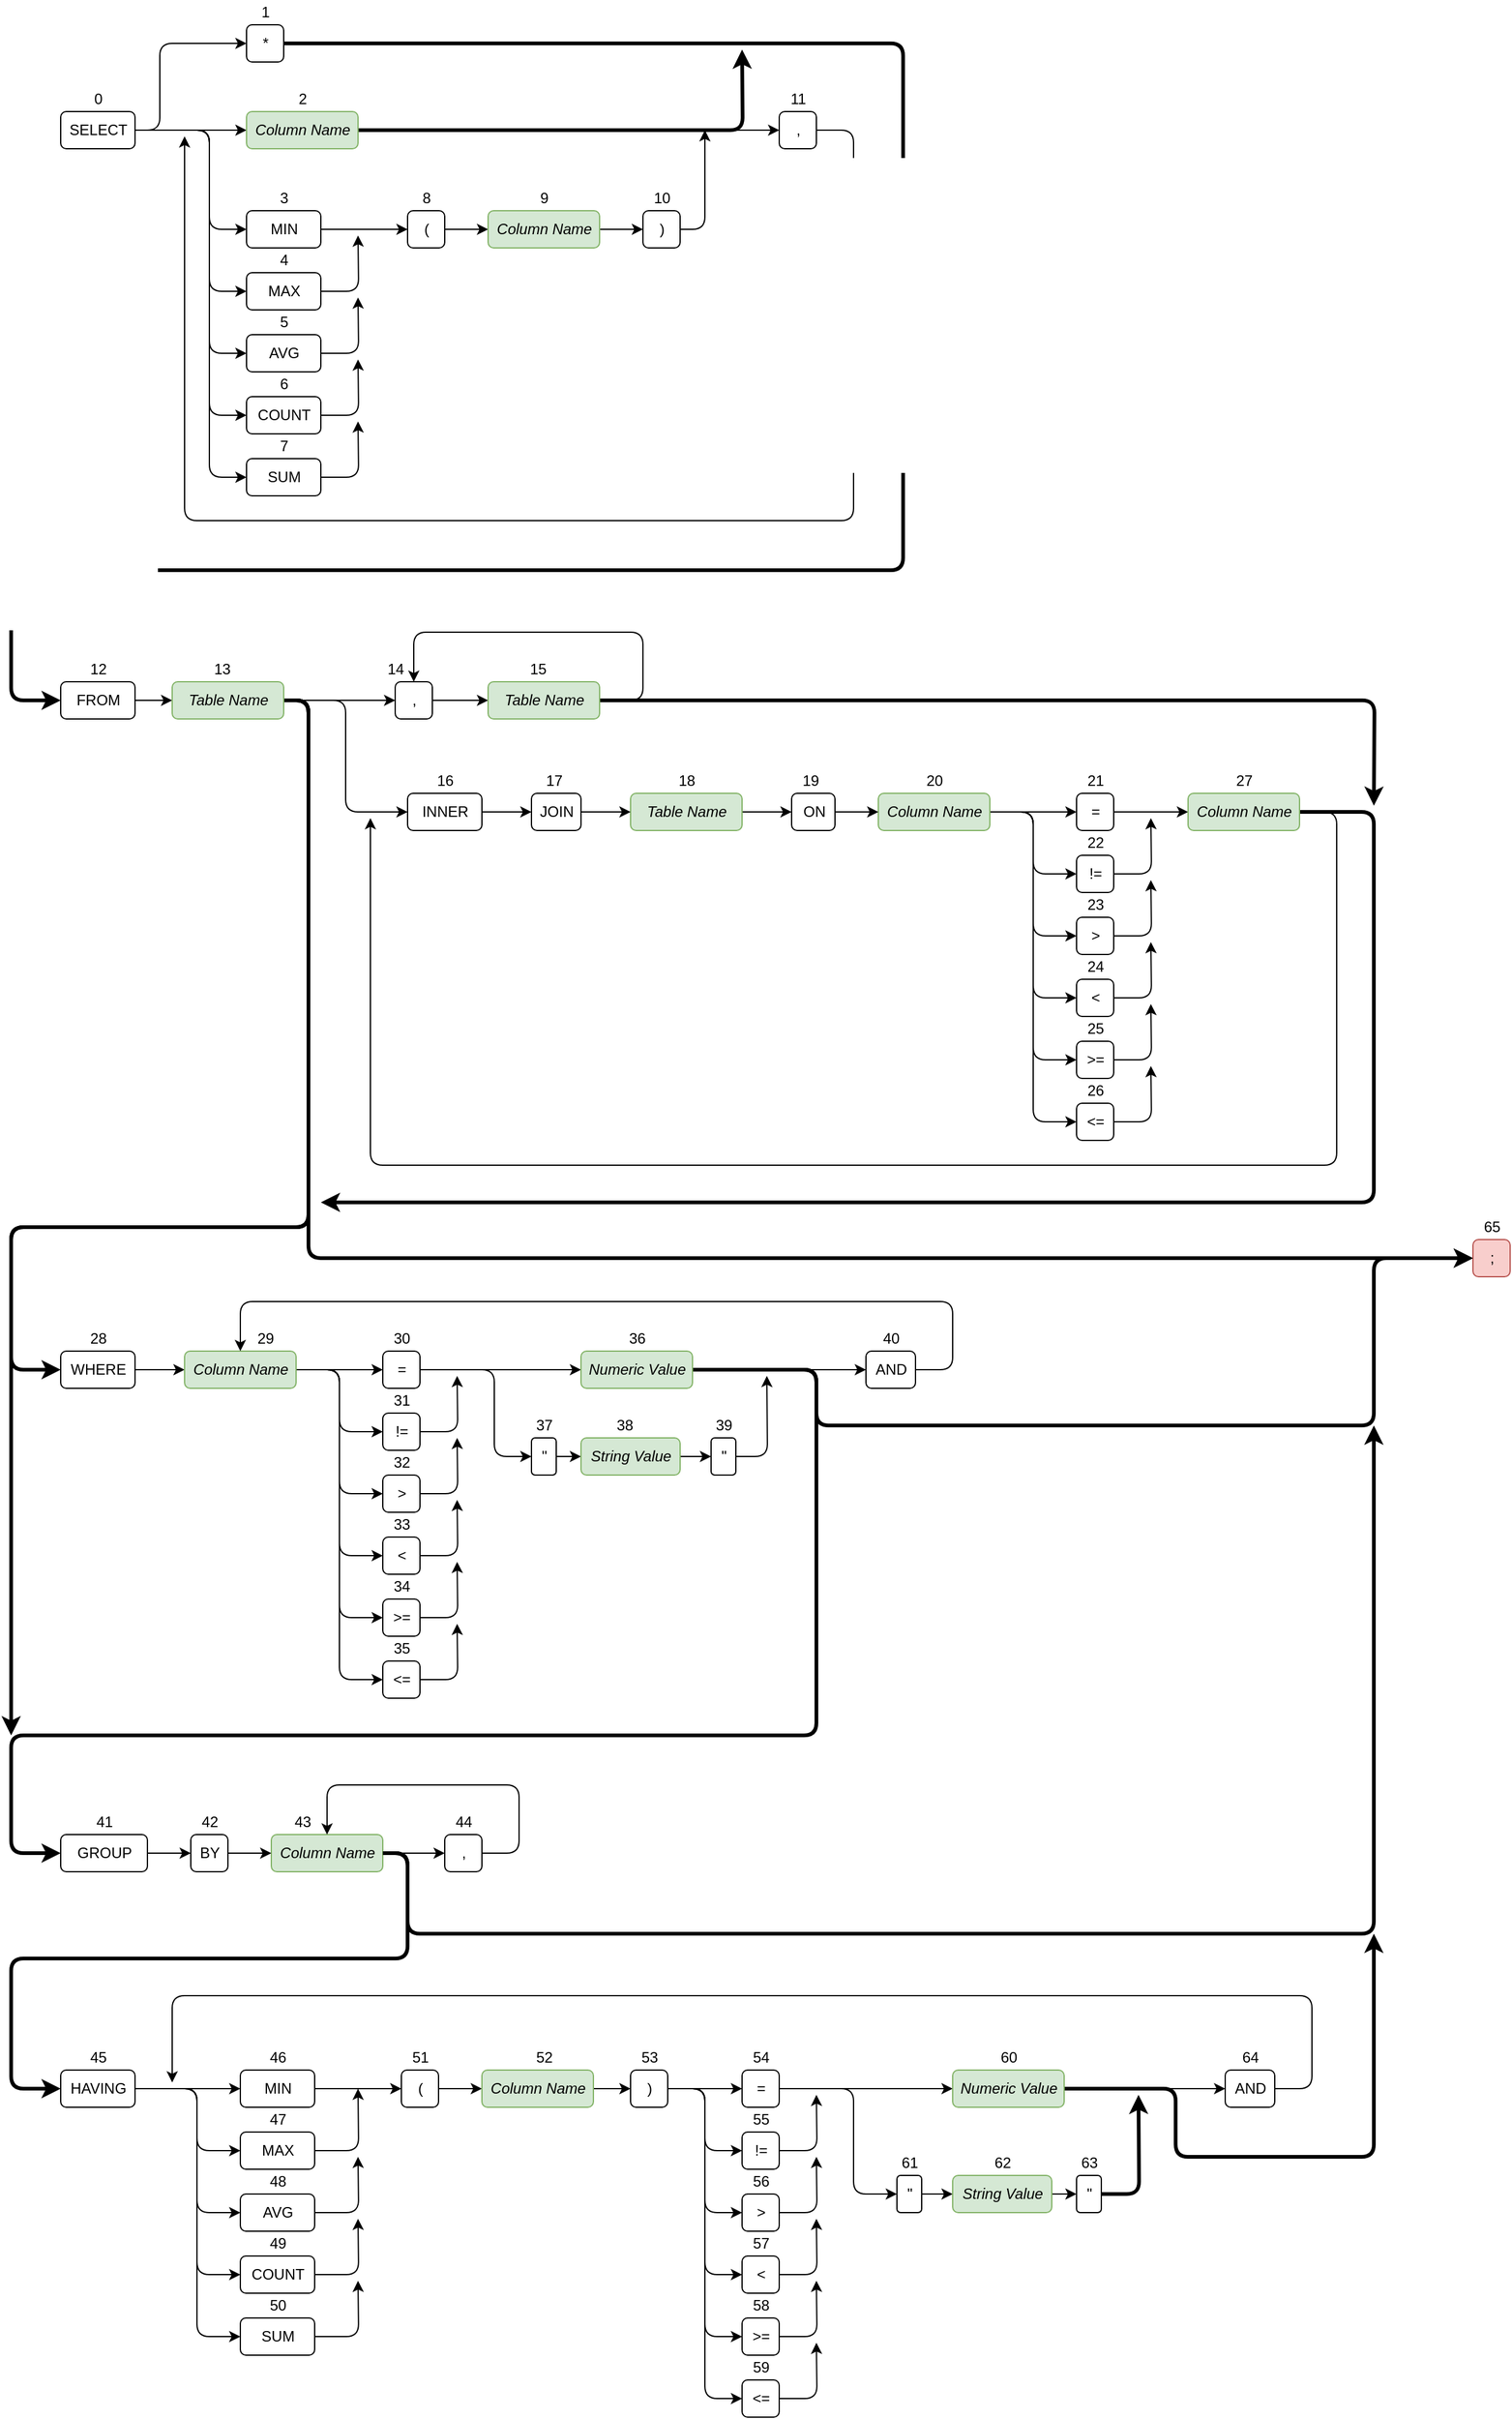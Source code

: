 <mxfile version="13.7.7" type="device"><diagram id="hOX1sc8E9hgY-QJhAioe" name="Page-1"><mxGraphModel dx="1422" dy="804" grid="1" gridSize="10" guides="1" tooltips="1" connect="1" arrows="1" fold="1" page="1" pageScale="1" pageWidth="850" pageHeight="1100" math="0" shadow="0"><root><mxCell id="0"/><mxCell id="1" parent="0"/><mxCell id="JIPaXkm0s1hUizD31UQX-4" style="edgeStyle=orthogonalEdgeStyle;orthogonalLoop=1;jettySize=auto;html=1;exitX=1;exitY=0.5;exitDx=0;exitDy=0;entryX=0;entryY=0.5;entryDx=0;entryDy=0;" parent="1" source="FlV3ohwROZGaV1el_2HL-5" target="JIPaXkm0s1hUizD31UQX-1" edge="1"><mxGeometry relative="1" as="geometry"><Array as="points"><mxPoint x="160" y="145"/><mxPoint x="160" y="75"/></Array></mxGeometry></mxCell><mxCell id="JIPaXkm0s1hUizD31UQX-5" style="edgeStyle=orthogonalEdgeStyle;orthogonalLoop=1;jettySize=auto;html=1;exitX=1;exitY=0.5;exitDx=0;exitDy=0;entryX=0;entryY=0.5;entryDx=0;entryDy=0;" parent="1" source="FlV3ohwROZGaV1el_2HL-5" target="JIPaXkm0s1hUizD31UQX-3" edge="1"><mxGeometry relative="1" as="geometry"/></mxCell><mxCell id="JIPaXkm0s1hUizD31UQX-263" style="edgeStyle=orthogonalEdgeStyle;orthogonalLoop=1;jettySize=auto;html=1;exitX=1;exitY=0.5;exitDx=0;exitDy=0;entryX=0;entryY=0.5;entryDx=0;entryDy=0;" parent="1" source="FlV3ohwROZGaV1el_2HL-5" target="JIPaXkm0s1hUizD31UQX-7" edge="1"><mxGeometry relative="1" as="geometry"><Array as="points"><mxPoint x="200" y="145"/><mxPoint x="200" y="225"/></Array></mxGeometry></mxCell><mxCell id="JIPaXkm0s1hUizD31UQX-264" style="edgeStyle=orthogonalEdgeStyle;orthogonalLoop=1;jettySize=auto;html=1;exitX=1;exitY=0.5;exitDx=0;exitDy=0;entryX=0;entryY=0.5;entryDx=0;entryDy=0;" parent="1" source="FlV3ohwROZGaV1el_2HL-5" target="JIPaXkm0s1hUizD31UQX-8" edge="1"><mxGeometry relative="1" as="geometry"><Array as="points"><mxPoint x="200" y="145"/><mxPoint x="200" y="275"/></Array></mxGeometry></mxCell><mxCell id="JIPaXkm0s1hUizD31UQX-265" style="edgeStyle=orthogonalEdgeStyle;orthogonalLoop=1;jettySize=auto;html=1;exitX=1;exitY=0.5;exitDx=0;exitDy=0;entryX=0;entryY=0.5;entryDx=0;entryDy=0;" parent="1" source="FlV3ohwROZGaV1el_2HL-5" target="JIPaXkm0s1hUizD31UQX-9" edge="1"><mxGeometry relative="1" as="geometry"><Array as="points"><mxPoint x="200" y="145"/><mxPoint x="200" y="325"/></Array></mxGeometry></mxCell><mxCell id="JIPaXkm0s1hUizD31UQX-266" style="edgeStyle=orthogonalEdgeStyle;orthogonalLoop=1;jettySize=auto;html=1;exitX=1;exitY=0.5;exitDx=0;exitDy=0;entryX=0;entryY=0.5;entryDx=0;entryDy=0;" parent="1" source="FlV3ohwROZGaV1el_2HL-5" target="JIPaXkm0s1hUizD31UQX-10" edge="1"><mxGeometry relative="1" as="geometry"><Array as="points"><mxPoint x="200" y="145"/><mxPoint x="200" y="375"/></Array></mxGeometry></mxCell><mxCell id="JIPaXkm0s1hUizD31UQX-267" style="edgeStyle=orthogonalEdgeStyle;orthogonalLoop=1;jettySize=auto;html=1;exitX=1;exitY=0.5;exitDx=0;exitDy=0;entryX=0;entryY=0.5;entryDx=0;entryDy=0;" parent="1" source="FlV3ohwROZGaV1el_2HL-5" target="JIPaXkm0s1hUizD31UQX-11" edge="1"><mxGeometry relative="1" as="geometry"><Array as="points"><mxPoint x="200" y="145"/><mxPoint x="200" y="425"/></Array></mxGeometry></mxCell><mxCell id="FlV3ohwROZGaV1el_2HL-5" value="SELECT" style="html=1;rounded=1;" parent="1" vertex="1"><mxGeometry x="80" y="130" width="60" height="30" as="geometry"/></mxCell><mxCell id="JIPaXkm0s1hUizD31UQX-75" style="edgeStyle=orthogonalEdgeStyle;orthogonalLoop=1;jettySize=auto;html=1;exitX=1;exitY=0.5;exitDx=0;exitDy=0;entryX=0;entryY=0.5;entryDx=0;entryDy=0;" parent="1" source="FlV3ohwROZGaV1el_2HL-6" target="JIPaXkm0s1hUizD31UQX-56" edge="1"><mxGeometry relative="1" as="geometry"/></mxCell><mxCell id="FlV3ohwROZGaV1el_2HL-6" value="FROM" style="html=1;rounded=1;" parent="1" vertex="1"><mxGeometry x="80" y="590" width="60" height="30" as="geometry"/></mxCell><mxCell id="JIPaXkm0s1hUizD31UQX-124" style="edgeStyle=orthogonalEdgeStyle;orthogonalLoop=1;jettySize=auto;html=1;exitX=1;exitY=0.5;exitDx=0;exitDy=0;entryX=0;entryY=0.5;entryDx=0;entryDy=0;" parent="1" source="BFjcN4ViVCUGi0R5KFwr-1" target="JIPaXkm0s1hUizD31UQX-118" edge="1"><mxGeometry relative="1" as="geometry"/></mxCell><mxCell id="BFjcN4ViVCUGi0R5KFwr-1" value="WHERE" style="html=1;rounded=1;" parent="1" vertex="1"><mxGeometry x="80" y="1130" width="60" height="30" as="geometry"/></mxCell><mxCell id="JIPaXkm0s1hUizD31UQX-86" style="edgeStyle=orthogonalEdgeStyle;orthogonalLoop=1;jettySize=auto;html=1;exitX=1;exitY=0.5;exitDx=0;exitDy=0;entryX=0;entryY=0.5;entryDx=0;entryDy=0;" parent="1" source="BFjcN4ViVCUGi0R5KFwr-2" target="zqS9E7TUG9r2TnFKANNE-1" edge="1"><mxGeometry relative="1" as="geometry"/></mxCell><mxCell id="BFjcN4ViVCUGi0R5KFwr-2" value="GROUP" style="html=1;rounded=1;" parent="1" vertex="1"><mxGeometry x="80" y="1520" width="70" height="30" as="geometry"/></mxCell><mxCell id="JIPaXkm0s1hUizD31UQX-117" style="edgeStyle=orthogonalEdgeStyle;orthogonalLoop=1;jettySize=auto;html=1;exitX=1;exitY=0.5;exitDx=0;exitDy=0;entryX=0;entryY=0.5;entryDx=0;entryDy=0;" parent="1" source="BFjcN4ViVCUGi0R5KFwr-3" target="JIPaXkm0s1hUizD31UQX-100" edge="1"><mxGeometry relative="1" as="geometry"><mxPoint x="190" y="1725" as="targetPoint"/></mxGeometry></mxCell><mxCell id="JIPaXkm0s1hUizD31UQX-268" style="edgeStyle=orthogonalEdgeStyle;orthogonalLoop=1;jettySize=auto;html=1;exitX=1;exitY=0.5;exitDx=0;exitDy=0;entryX=0;entryY=0.5;entryDx=0;entryDy=0;" parent="1" source="BFjcN4ViVCUGi0R5KFwr-3" target="JIPaXkm0s1hUizD31UQX-102" edge="1"><mxGeometry relative="1" as="geometry"><Array as="points"><mxPoint x="190" y="1725"/><mxPoint x="190" y="1775"/></Array></mxGeometry></mxCell><mxCell id="JIPaXkm0s1hUizD31UQX-269" style="edgeStyle=orthogonalEdgeStyle;orthogonalLoop=1;jettySize=auto;html=1;exitX=1;exitY=0.5;exitDx=0;exitDy=0;entryX=0;entryY=0.5;entryDx=0;entryDy=0;" parent="1" source="BFjcN4ViVCUGi0R5KFwr-3" target="JIPaXkm0s1hUizD31UQX-104" edge="1"><mxGeometry relative="1" as="geometry"><Array as="points"><mxPoint x="190" y="1725"/><mxPoint x="190" y="1825"/></Array></mxGeometry></mxCell><mxCell id="JIPaXkm0s1hUizD31UQX-270" style="edgeStyle=orthogonalEdgeStyle;orthogonalLoop=1;jettySize=auto;html=1;exitX=1;exitY=0.5;exitDx=0;exitDy=0;entryX=0;entryY=0.5;entryDx=0;entryDy=0;" parent="1" source="BFjcN4ViVCUGi0R5KFwr-3" target="JIPaXkm0s1hUizD31UQX-106" edge="1"><mxGeometry relative="1" as="geometry"><Array as="points"><mxPoint x="190" y="1725"/><mxPoint x="190" y="1875"/></Array></mxGeometry></mxCell><mxCell id="JIPaXkm0s1hUizD31UQX-271" style="edgeStyle=orthogonalEdgeStyle;orthogonalLoop=1;jettySize=auto;html=1;exitX=1;exitY=0.5;exitDx=0;exitDy=0;entryX=0;entryY=0.5;entryDx=0;entryDy=0;" parent="1" source="BFjcN4ViVCUGi0R5KFwr-3" target="JIPaXkm0s1hUizD31UQX-108" edge="1"><mxGeometry relative="1" as="geometry"><Array as="points"><mxPoint x="190" y="1725"/><mxPoint x="190" y="1925"/></Array></mxGeometry></mxCell><mxCell id="BFjcN4ViVCUGi0R5KFwr-3" value="HAVING" style="html=1;rounded=1;" parent="1" vertex="1"><mxGeometry x="80" y="1710" width="60" height="30" as="geometry"/></mxCell><mxCell id="JIPaXkm0s1hUizD31UQX-1" value="*" style="html=1;rounded=1;" parent="1" vertex="1"><mxGeometry x="230" y="60" width="30" height="30" as="geometry"/></mxCell><mxCell id="JIPaXkm0s1hUizD31UQX-49" style="edgeStyle=orthogonalEdgeStyle;orthogonalLoop=1;jettySize=auto;html=1;exitX=1;exitY=0.5;exitDx=0;exitDy=0;entryX=0;entryY=0.5;entryDx=0;entryDy=0;" parent="1" source="JIPaXkm0s1hUizD31UQX-3" target="JIPaXkm0s1hUizD31UQX-45" edge="1"><mxGeometry relative="1" as="geometry"/></mxCell><mxCell id="qZvGTHtjOa1GyePjtivC-70" style="edgeStyle=orthogonalEdgeStyle;orthogonalLoop=1;jettySize=auto;html=1;exitX=1;exitY=0.5;exitDx=0;exitDy=0;strokeColor=#000000;strokeWidth=3;rounded=1;" parent="1" source="JIPaXkm0s1hUizD31UQX-3" edge="1"><mxGeometry relative="1" as="geometry"><mxPoint x="630" y="80" as="targetPoint"/></mxGeometry></mxCell><mxCell id="JIPaXkm0s1hUizD31UQX-3" value="&lt;i&gt;Column Name&lt;/i&gt;" style="html=1;fillColor=#d5e8d4;strokeColor=#82b366;rounded=1;" parent="1" vertex="1"><mxGeometry x="230" y="130" width="90" height="30" as="geometry"/></mxCell><mxCell id="JIPaXkm0s1hUizD31UQX-32" style="edgeStyle=orthogonalEdgeStyle;orthogonalLoop=1;jettySize=auto;html=1;exitX=1;exitY=0.5;exitDx=0;exitDy=0;entryX=0;entryY=0.5;entryDx=0;entryDy=0;" parent="1" source="JIPaXkm0s1hUizD31UQX-7" target="JIPaXkm0s1hUizD31UQX-29" edge="1"><mxGeometry relative="1" as="geometry"/></mxCell><mxCell id="JIPaXkm0s1hUizD31UQX-7" value="MIN" style="html=1;rounded=1;" parent="1" vertex="1"><mxGeometry x="230" y="210" width="60" height="30" as="geometry"/></mxCell><mxCell id="qZvGTHtjOa1GyePjtivC-59" style="edgeStyle=orthogonalEdgeStyle;orthogonalLoop=1;jettySize=auto;html=1;exitX=1;exitY=0.5;exitDx=0;exitDy=0;" parent="1" source="JIPaXkm0s1hUizD31UQX-8" edge="1"><mxGeometry relative="1" as="geometry"><mxPoint x="320" y="230" as="targetPoint"/></mxGeometry></mxCell><mxCell id="JIPaXkm0s1hUizD31UQX-8" value="MAX" style="html=1;rounded=1;" parent="1" vertex="1"><mxGeometry x="230" y="260" width="60" height="30" as="geometry"/></mxCell><mxCell id="qZvGTHtjOa1GyePjtivC-58" style="edgeStyle=orthogonalEdgeStyle;orthogonalLoop=1;jettySize=auto;html=1;exitX=1;exitY=0.5;exitDx=0;exitDy=0;" parent="1" source="JIPaXkm0s1hUizD31UQX-9" edge="1"><mxGeometry relative="1" as="geometry"><mxPoint x="320" y="280" as="targetPoint"/></mxGeometry></mxCell><mxCell id="JIPaXkm0s1hUizD31UQX-9" value="AVG" style="html=1;rounded=1;" parent="1" vertex="1"><mxGeometry x="230" y="310" width="60" height="30" as="geometry"/></mxCell><mxCell id="qZvGTHtjOa1GyePjtivC-57" style="edgeStyle=orthogonalEdgeStyle;orthogonalLoop=1;jettySize=auto;html=1;exitX=1;exitY=0.5;exitDx=0;exitDy=0;" parent="1" source="JIPaXkm0s1hUizD31UQX-10" edge="1"><mxGeometry relative="1" as="geometry"><mxPoint x="320" y="330" as="targetPoint"/></mxGeometry></mxCell><mxCell id="JIPaXkm0s1hUizD31UQX-10" value="COUNT" style="html=1;rounded=1;" parent="1" vertex="1"><mxGeometry x="230" y="360" width="60" height="30" as="geometry"/></mxCell><mxCell id="qZvGTHtjOa1GyePjtivC-56" style="edgeStyle=orthogonalEdgeStyle;orthogonalLoop=1;jettySize=auto;html=1;exitX=1;exitY=0.5;exitDx=0;exitDy=0;" parent="1" source="JIPaXkm0s1hUizD31UQX-11" edge="1"><mxGeometry relative="1" as="geometry"><mxPoint x="320" y="380" as="targetPoint"/></mxGeometry></mxCell><mxCell id="JIPaXkm0s1hUizD31UQX-11" value="SUM" style="html=1;rounded=1;" parent="1" vertex="1"><mxGeometry x="230" y="410" width="60" height="30" as="geometry"/></mxCell><mxCell id="JIPaXkm0s1hUizD31UQX-38" style="edgeStyle=orthogonalEdgeStyle;orthogonalLoop=1;jettySize=auto;html=1;exitX=1;exitY=0.5;exitDx=0;exitDy=0;entryX=0;entryY=0.5;entryDx=0;entryDy=0;" parent="1" source="JIPaXkm0s1hUizD31UQX-29" target="JIPaXkm0s1hUizD31UQX-31" edge="1"><mxGeometry relative="1" as="geometry"/></mxCell><mxCell id="JIPaXkm0s1hUizD31UQX-29" value="(" style="html=1;rounded=1;" parent="1" vertex="1"><mxGeometry x="360" y="210" width="30" height="30" as="geometry"/></mxCell><mxCell id="JIPaXkm0s1hUizD31UQX-50" style="edgeStyle=orthogonalEdgeStyle;orthogonalLoop=1;jettySize=auto;html=1;exitX=1;exitY=0.5;exitDx=0;exitDy=0;" parent="1" source="JIPaXkm0s1hUizD31UQX-30" edge="1"><mxGeometry relative="1" as="geometry"><mxPoint x="600" y="145" as="targetPoint"/><Array as="points"><mxPoint x="600" y="225"/><mxPoint x="600" y="145"/></Array></mxGeometry></mxCell><mxCell id="JIPaXkm0s1hUizD31UQX-30" value=")" style="html=1;rounded=1;" parent="1" vertex="1"><mxGeometry x="550" y="210" width="30" height="30" as="geometry"/></mxCell><mxCell id="JIPaXkm0s1hUizD31UQX-39" style="edgeStyle=orthogonalEdgeStyle;orthogonalLoop=1;jettySize=auto;html=1;exitX=1;exitY=0.5;exitDx=0;exitDy=0;entryX=0;entryY=0.5;entryDx=0;entryDy=0;" parent="1" source="JIPaXkm0s1hUizD31UQX-31" target="JIPaXkm0s1hUizD31UQX-30" edge="1"><mxGeometry relative="1" as="geometry"/></mxCell><mxCell id="JIPaXkm0s1hUizD31UQX-31" value="&lt;i&gt;Column Name&lt;/i&gt;" style="html=1;fillColor=#d5e8d4;strokeColor=#82b366;rounded=1;" parent="1" vertex="1"><mxGeometry x="425" y="210" width="90" height="30" as="geometry"/></mxCell><mxCell id="JIPaXkm0s1hUizD31UQX-54" style="edgeStyle=orthogonalEdgeStyle;orthogonalLoop=1;jettySize=auto;html=1;exitX=1;exitY=0.5;exitDx=0;exitDy=0;" parent="1" source="JIPaXkm0s1hUizD31UQX-45" edge="1"><mxGeometry relative="1" as="geometry"><mxPoint x="180" y="150" as="targetPoint"/><Array as="points"><mxPoint x="720" y="145"/><mxPoint x="720" y="460"/><mxPoint x="180" y="460"/></Array></mxGeometry></mxCell><mxCell id="JIPaXkm0s1hUizD31UQX-45" value="," style="html=1;rounded=1;" parent="1" vertex="1"><mxGeometry x="660" y="130" width="30" height="30" as="geometry"/></mxCell><mxCell id="JIPaXkm0s1hUizD31UQX-67" style="edgeStyle=orthogonalEdgeStyle;orthogonalLoop=1;jettySize=auto;html=1;exitX=1;exitY=0.5;exitDx=0;exitDy=0;entryX=0;entryY=0.5;entryDx=0;entryDy=0;" parent="1" source="JIPaXkm0s1hUizD31UQX-56" target="JIPaXkm0s1hUizD31UQX-57" edge="1"><mxGeometry relative="1" as="geometry"/></mxCell><mxCell id="JIPaXkm0s1hUizD31UQX-68" style="edgeStyle=orthogonalEdgeStyle;orthogonalLoop=1;jettySize=auto;html=1;exitX=1;exitY=0.5;exitDx=0;exitDy=0;entryX=0;entryY=0.5;entryDx=0;entryDy=0;" parent="1" source="JIPaXkm0s1hUizD31UQX-56" target="JIPaXkm0s1hUizD31UQX-58" edge="1"><mxGeometry relative="1" as="geometry"/></mxCell><mxCell id="qZvGTHtjOa1GyePjtivC-60" style="edgeStyle=orthogonalEdgeStyle;orthogonalLoop=1;jettySize=auto;html=1;exitX=1;exitY=0.5;exitDx=0;exitDy=0;strokeWidth=3;entryX=0;entryY=0.5;entryDx=0;entryDy=0;" parent="1" source="JIPaXkm0s1hUizD31UQX-56" target="BFjcN4ViVCUGi0R5KFwr-1" edge="1"><mxGeometry relative="1" as="geometry"><mxPoint x="1480" y="1010" as="targetPoint"/><Array as="points"><mxPoint x="280" y="605"/><mxPoint x="280" y="1030"/><mxPoint x="40" y="1030"/><mxPoint x="40" y="1145"/></Array></mxGeometry></mxCell><mxCell id="qZvGTHtjOa1GyePjtivC-76" style="edgeStyle=orthogonalEdgeStyle;rounded=1;orthogonalLoop=1;jettySize=auto;html=1;exitX=1;exitY=0.5;exitDx=0;exitDy=0;strokeColor=#000000;strokeWidth=3;entryX=0;entryY=0.5;entryDx=0;entryDy=0;" parent="1" source="JIPaXkm0s1hUizD31UQX-56" target="JIPaXkm0s1hUizD31UQX-60" edge="1"><mxGeometry relative="1" as="geometry"><mxPoint x="1330" y="1050" as="targetPoint"/><Array as="points"><mxPoint x="280" y="605"/><mxPoint x="280" y="1055"/></Array></mxGeometry></mxCell><mxCell id="5h0PSTEu0Ae0OI_RwDpB-1" style="edgeStyle=orthogonalEdgeStyle;rounded=1;orthogonalLoop=1;jettySize=auto;html=1;exitX=1;exitY=0.5;exitDx=0;exitDy=0;strokeWidth=3;" parent="1" source="JIPaXkm0s1hUizD31UQX-56" edge="1"><mxGeometry relative="1" as="geometry"><mxPoint x="40" y="1440" as="targetPoint"/><Array as="points"><mxPoint x="280" y="605"/><mxPoint x="280" y="1030"/><mxPoint x="40" y="1030"/><mxPoint x="40" y="1400"/></Array></mxGeometry></mxCell><mxCell id="JIPaXkm0s1hUizD31UQX-56" value="&lt;i&gt;Table Name&lt;/i&gt;" style="html=1;fillColor=#d5e8d4;strokeColor=#82b366;rounded=1;" parent="1" vertex="1"><mxGeometry x="170" y="590" width="90" height="30" as="geometry"/></mxCell><mxCell id="JIPaXkm0s1hUizD31UQX-70" style="edgeStyle=orthogonalEdgeStyle;orthogonalLoop=1;jettySize=auto;html=1;exitX=1;exitY=0.5;exitDx=0;exitDy=0;entryX=0;entryY=0.5;entryDx=0;entryDy=0;" parent="1" source="JIPaXkm0s1hUizD31UQX-57" target="qZvGTHtjOa1GyePjtivC-19" edge="1"><mxGeometry relative="1" as="geometry"/></mxCell><mxCell id="JIPaXkm0s1hUizD31UQX-57" value="INNER" style="html=1;rounded=1;" parent="1" vertex="1"><mxGeometry x="360" y="680" width="60" height="30" as="geometry"/></mxCell><mxCell id="qZvGTHtjOa1GyePjtivC-73" style="edgeStyle=orthogonalEdgeStyle;rounded=1;orthogonalLoop=1;jettySize=auto;html=1;exitX=1;exitY=0.5;exitDx=0;exitDy=0;entryX=0;entryY=0.5;entryDx=0;entryDy=0;strokeColor=#000000;strokeWidth=1;" parent="1" source="JIPaXkm0s1hUizD31UQX-58" target="qZvGTHtjOa1GyePjtivC-71" edge="1"><mxGeometry relative="1" as="geometry"/></mxCell><mxCell id="JIPaXkm0s1hUizD31UQX-58" value="," style="html=1;rounded=1;" parent="1" vertex="1"><mxGeometry x="350" y="590" width="30" height="30" as="geometry"/></mxCell><mxCell id="JIPaXkm0s1hUizD31UQX-60" value=";" style="html=1;fillColor=#f8cecc;strokeColor=#b85450;rounded=1;" parent="1" vertex="1"><mxGeometry x="1220" y="1040" width="30" height="30" as="geometry"/></mxCell><mxCell id="qZvGTHtjOa1GyePjtivC-42" style="edgeStyle=orthogonalEdgeStyle;orthogonalLoop=1;jettySize=auto;html=1;exitX=1;exitY=0.5;exitDx=0;exitDy=0;entryX=0;entryY=0.5;entryDx=0;entryDy=0;" parent="1" source="JIPaXkm0s1hUizD31UQX-63" target="qZvGTHtjOa1GyePjtivC-21" edge="1"><mxGeometry relative="1" as="geometry"/></mxCell><mxCell id="qZvGTHtjOa1GyePjtivC-43" style="edgeStyle=orthogonalEdgeStyle;orthogonalLoop=1;jettySize=auto;html=1;exitX=1;exitY=0.5;exitDx=0;exitDy=0;entryX=0;entryY=0.5;entryDx=0;entryDy=0;" parent="1" source="JIPaXkm0s1hUizD31UQX-63" target="qZvGTHtjOa1GyePjtivC-22" edge="1"><mxGeometry relative="1" as="geometry"/></mxCell><mxCell id="qZvGTHtjOa1GyePjtivC-44" style="edgeStyle=orthogonalEdgeStyle;orthogonalLoop=1;jettySize=auto;html=1;exitX=1;exitY=0.5;exitDx=0;exitDy=0;entryX=0;entryY=0.5;entryDx=0;entryDy=0;" parent="1" source="JIPaXkm0s1hUizD31UQX-63" target="qZvGTHtjOa1GyePjtivC-23" edge="1"><mxGeometry relative="1" as="geometry"/></mxCell><mxCell id="qZvGTHtjOa1GyePjtivC-45" style="edgeStyle=orthogonalEdgeStyle;orthogonalLoop=1;jettySize=auto;html=1;exitX=1;exitY=0.5;exitDx=0;exitDy=0;entryX=0;entryY=0.5;entryDx=0;entryDy=0;" parent="1" source="JIPaXkm0s1hUizD31UQX-63" target="qZvGTHtjOa1GyePjtivC-26" edge="1"><mxGeometry relative="1" as="geometry"/></mxCell><mxCell id="qZvGTHtjOa1GyePjtivC-46" style="edgeStyle=orthogonalEdgeStyle;orthogonalLoop=1;jettySize=auto;html=1;exitX=1;exitY=0.5;exitDx=0;exitDy=0;entryX=0;entryY=0.5;entryDx=0;entryDy=0;" parent="1" source="JIPaXkm0s1hUizD31UQX-63" target="qZvGTHtjOa1GyePjtivC-24" edge="1"><mxGeometry relative="1" as="geometry"/></mxCell><mxCell id="qZvGTHtjOa1GyePjtivC-47" style="edgeStyle=orthogonalEdgeStyle;orthogonalLoop=1;jettySize=auto;html=1;exitX=1;exitY=0.5;exitDx=0;exitDy=0;entryX=0;entryY=0.5;entryDx=0;entryDy=0;" parent="1" source="JIPaXkm0s1hUizD31UQX-63" target="qZvGTHtjOa1GyePjtivC-25" edge="1"><mxGeometry relative="1" as="geometry"/></mxCell><mxCell id="JIPaXkm0s1hUizD31UQX-63" value="&lt;i&gt;Column Name&lt;/i&gt;" style="html=1;fillColor=#d5e8d4;strokeColor=#82b366;rounded=1;" parent="1" vertex="1"><mxGeometry x="740" y="680" width="90" height="30" as="geometry"/></mxCell><mxCell id="qZvGTHtjOa1GyePjtivC-35" style="edgeStyle=orthogonalEdgeStyle;orthogonalLoop=1;jettySize=auto;html=1;exitX=1;exitY=0.5;exitDx=0;exitDy=0;entryX=0;entryY=0.5;entryDx=0;entryDy=0;" parent="1" source="JIPaXkm0s1hUizD31UQX-78" target="qZvGTHtjOa1GyePjtivC-20" edge="1"><mxGeometry relative="1" as="geometry"/></mxCell><mxCell id="JIPaXkm0s1hUizD31UQX-78" value="&lt;i&gt;Table Name&lt;/i&gt;" style="html=1;fillColor=#d5e8d4;strokeColor=#82b366;rounded=1;" parent="1" vertex="1"><mxGeometry x="540" y="680" width="90" height="30" as="geometry"/></mxCell><mxCell id="JIPaXkm0s1hUizD31UQX-87" style="edgeStyle=orthogonalEdgeStyle;orthogonalLoop=1;jettySize=auto;html=1;exitX=1;exitY=0.5;exitDx=0;exitDy=0;entryX=0;entryY=0.5;entryDx=0;entryDy=0;" parent="1" source="JIPaXkm0s1hUizD31UQX-84" target="JIPaXkm0s1hUizD31UQX-85" edge="1"><mxGeometry relative="1" as="geometry"/></mxCell><mxCell id="hOZgXIOWv5hK7ko_ntzM-1" style="edgeStyle=orthogonalEdgeStyle;rounded=1;orthogonalLoop=1;jettySize=auto;html=1;exitX=1;exitY=0.5;exitDx=0;exitDy=0;entryX=0;entryY=0.5;entryDx=0;entryDy=0;strokeWidth=3;" parent="1" source="JIPaXkm0s1hUizD31UQX-84" target="BFjcN4ViVCUGi0R5KFwr-3" edge="1"><mxGeometry relative="1" as="geometry"><Array as="points"><mxPoint x="360" y="1535"/><mxPoint x="360" y="1620"/><mxPoint x="40" y="1620"/><mxPoint x="40" y="1725"/></Array></mxGeometry></mxCell><mxCell id="JIPaXkm0s1hUizD31UQX-84" value="&lt;i&gt;Column Name&lt;/i&gt;" style="html=1;fillColor=#d5e8d4;strokeColor=#82b366;rounded=1;" parent="1" vertex="1"><mxGeometry x="250" y="1520" width="90" height="30" as="geometry"/></mxCell><mxCell id="qZvGTHtjOa1GyePjtivC-80" style="edgeStyle=orthogonalEdgeStyle;rounded=1;orthogonalLoop=1;jettySize=auto;html=1;exitX=1;exitY=0.5;exitDx=0;exitDy=0;strokeColor=#000000;strokeWidth=3;" parent="1" source="JIPaXkm0s1hUizD31UQX-84" edge="1"><mxGeometry relative="1" as="geometry"><mxPoint x="1140" y="1190" as="targetPoint"/><Array as="points"><mxPoint x="360" y="1535"/><mxPoint x="360" y="1600"/><mxPoint x="1140" y="1600"/></Array></mxGeometry></mxCell><mxCell id="qZvGTHtjOa1GyePjtivC-110" style="edgeStyle=orthogonalEdgeStyle;rounded=1;orthogonalLoop=1;jettySize=auto;html=1;exitX=1;exitY=0.5;exitDx=0;exitDy=0;entryX=0.5;entryY=0;entryDx=0;entryDy=0;strokeColor=#000000;strokeWidth=1;" parent="1" source="JIPaXkm0s1hUizD31UQX-85" target="JIPaXkm0s1hUizD31UQX-84" edge="1"><mxGeometry relative="1" as="geometry"><Array as="points"><mxPoint x="450" y="1535"/><mxPoint x="450" y="1480"/><mxPoint x="295" y="1480"/></Array></mxGeometry></mxCell><mxCell id="JIPaXkm0s1hUizD31UQX-85" value="," style="html=1;rounded=1;" parent="1" vertex="1"><mxGeometry x="390" y="1520" width="30" height="30" as="geometry"/></mxCell><mxCell id="JIPaXkm0s1hUizD31UQX-99" style="edgeStyle=orthogonalEdgeStyle;orthogonalLoop=1;jettySize=auto;html=1;exitX=1;exitY=0.5;exitDx=0;exitDy=0;entryX=0;entryY=0.5;entryDx=0;entryDy=0;" parent="1" source="JIPaXkm0s1hUizD31UQX-100" target="JIPaXkm0s1hUizD31UQX-111" edge="1"><mxGeometry relative="1" as="geometry"/></mxCell><mxCell id="JIPaXkm0s1hUizD31UQX-100" value="MIN" style="html=1;rounded=1;" parent="1" vertex="1"><mxGeometry x="225" y="1710" width="60" height="30" as="geometry"/></mxCell><mxCell id="JIPaXkm0s1hUizD31UQX-101" style="edgeStyle=orthogonalEdgeStyle;orthogonalLoop=1;jettySize=auto;html=1;exitX=1;exitY=0.5;exitDx=0;exitDy=0;" parent="1" source="JIPaXkm0s1hUizD31UQX-102" edge="1"><mxGeometry relative="1" as="geometry"><mxPoint x="320" y="1725" as="targetPoint"/></mxGeometry></mxCell><mxCell id="JIPaXkm0s1hUizD31UQX-102" value="MAX" style="html=1;rounded=1;" parent="1" vertex="1"><mxGeometry x="225" y="1760" width="60" height="30" as="geometry"/></mxCell><mxCell id="JIPaXkm0s1hUizD31UQX-103" style="edgeStyle=orthogonalEdgeStyle;orthogonalLoop=1;jettySize=auto;html=1;exitX=1;exitY=0.5;exitDx=0;exitDy=0;" parent="1" source="JIPaXkm0s1hUizD31UQX-104" edge="1"><mxGeometry relative="1" as="geometry"><mxPoint x="320" y="1780" as="targetPoint"/></mxGeometry></mxCell><mxCell id="JIPaXkm0s1hUizD31UQX-104" value="AVG" style="html=1;rounded=1;" parent="1" vertex="1"><mxGeometry x="225" y="1810" width="60" height="30" as="geometry"/></mxCell><mxCell id="JIPaXkm0s1hUizD31UQX-105" style="edgeStyle=orthogonalEdgeStyle;orthogonalLoop=1;jettySize=auto;html=1;exitX=1;exitY=0.5;exitDx=0;exitDy=0;" parent="1" source="JIPaXkm0s1hUizD31UQX-106" edge="1"><mxGeometry relative="1" as="geometry"><mxPoint x="320" y="1830" as="targetPoint"/></mxGeometry></mxCell><mxCell id="JIPaXkm0s1hUizD31UQX-106" value="COUNT" style="html=1;rounded=1;" parent="1" vertex="1"><mxGeometry x="225" y="1860" width="60" height="30" as="geometry"/></mxCell><mxCell id="JIPaXkm0s1hUizD31UQX-107" style="edgeStyle=orthogonalEdgeStyle;orthogonalLoop=1;jettySize=auto;html=1;exitX=1;exitY=0.5;exitDx=0;exitDy=0;" parent="1" source="JIPaXkm0s1hUizD31UQX-108" edge="1"><mxGeometry relative="1" as="geometry"><mxPoint x="320" y="1880" as="targetPoint"/></mxGeometry></mxCell><mxCell id="JIPaXkm0s1hUizD31UQX-108" value="SUM" style="html=1;rounded=1;" parent="1" vertex="1"><mxGeometry x="225" y="1910" width="60" height="30" as="geometry"/></mxCell><mxCell id="JIPaXkm0s1hUizD31UQX-109" style="edgeStyle=orthogonalEdgeStyle;orthogonalLoop=1;jettySize=auto;html=1;exitX=1;exitY=0.5;exitDx=0;exitDy=0;entryX=0;entryY=0.5;entryDx=0;entryDy=0;" parent="1" source="JIPaXkm0s1hUizD31UQX-111" target="JIPaXkm0s1hUizD31UQX-114" edge="1"><mxGeometry relative="1" as="geometry"/></mxCell><mxCell id="JIPaXkm0s1hUizD31UQX-111" value="(" style="html=1;rounded=1;" parent="1" vertex="1"><mxGeometry x="355" y="1710" width="30" height="30" as="geometry"/></mxCell><mxCell id="qZvGTHtjOa1GyePjtivC-82" style="edgeStyle=orthogonalEdgeStyle;rounded=1;orthogonalLoop=1;jettySize=auto;html=1;exitX=1;exitY=0.5;exitDx=0;exitDy=0;entryX=0;entryY=0.5;entryDx=0;entryDy=0;strokeColor=#000000;strokeWidth=1;" parent="1" source="JIPaXkm0s1hUizD31UQX-112" target="JIPaXkm0s1hUizD31UQX-157" edge="1"><mxGeometry relative="1" as="geometry"/></mxCell><mxCell id="qZvGTHtjOa1GyePjtivC-83" style="edgeStyle=orthogonalEdgeStyle;rounded=1;orthogonalLoop=1;jettySize=auto;html=1;exitX=1;exitY=0.5;exitDx=0;exitDy=0;entryX=0;entryY=0.5;entryDx=0;entryDy=0;strokeColor=#000000;strokeWidth=1;" parent="1" source="JIPaXkm0s1hUizD31UQX-112" target="JIPaXkm0s1hUizD31UQX-164" edge="1"><mxGeometry relative="1" as="geometry"/></mxCell><mxCell id="qZvGTHtjOa1GyePjtivC-84" style="edgeStyle=orthogonalEdgeStyle;rounded=1;orthogonalLoop=1;jettySize=auto;html=1;exitX=1;exitY=0.5;exitDx=0;exitDy=0;entryX=0;entryY=0.5;entryDx=0;entryDy=0;strokeColor=#000000;strokeWidth=1;" parent="1" source="JIPaXkm0s1hUizD31UQX-112" target="JIPaXkm0s1hUizD31UQX-166" edge="1"><mxGeometry relative="1" as="geometry"/></mxCell><mxCell id="qZvGTHtjOa1GyePjtivC-85" style="edgeStyle=orthogonalEdgeStyle;rounded=1;orthogonalLoop=1;jettySize=auto;html=1;exitX=1;exitY=0.5;exitDx=0;exitDy=0;entryX=0;entryY=0.5;entryDx=0;entryDy=0;strokeColor=#000000;strokeWidth=1;" parent="1" source="JIPaXkm0s1hUizD31UQX-112" target="JIPaXkm0s1hUizD31UQX-172" edge="1"><mxGeometry relative="1" as="geometry"/></mxCell><mxCell id="qZvGTHtjOa1GyePjtivC-86" style="edgeStyle=orthogonalEdgeStyle;rounded=1;orthogonalLoop=1;jettySize=auto;html=1;exitX=1;exitY=0.5;exitDx=0;exitDy=0;entryX=0;entryY=0.5;entryDx=0;entryDy=0;strokeColor=#000000;strokeWidth=1;" parent="1" source="JIPaXkm0s1hUizD31UQX-112" target="JIPaXkm0s1hUizD31UQX-168" edge="1"><mxGeometry relative="1" as="geometry"/></mxCell><mxCell id="qZvGTHtjOa1GyePjtivC-87" style="edgeStyle=orthogonalEdgeStyle;rounded=1;orthogonalLoop=1;jettySize=auto;html=1;exitX=1;exitY=0.5;exitDx=0;exitDy=0;entryX=0;entryY=0.5;entryDx=0;entryDy=0;strokeColor=#000000;strokeWidth=1;" parent="1" source="JIPaXkm0s1hUizD31UQX-112" target="JIPaXkm0s1hUizD31UQX-170" edge="1"><mxGeometry relative="1" as="geometry"/></mxCell><mxCell id="JIPaXkm0s1hUizD31UQX-112" value=")" style="html=1;rounded=1;" parent="1" vertex="1"><mxGeometry x="540" y="1710" width="30" height="30" as="geometry"/></mxCell><mxCell id="qZvGTHtjOa1GyePjtivC-81" style="edgeStyle=orthogonalEdgeStyle;rounded=1;orthogonalLoop=1;jettySize=auto;html=1;exitX=1;exitY=0.5;exitDx=0;exitDy=0;entryX=0;entryY=0.5;entryDx=0;entryDy=0;strokeColor=#000000;strokeWidth=1;" parent="1" source="JIPaXkm0s1hUizD31UQX-114" target="JIPaXkm0s1hUizD31UQX-112" edge="1"><mxGeometry relative="1" as="geometry"/></mxCell><mxCell id="JIPaXkm0s1hUizD31UQX-114" value="&lt;i&gt;Column Name&lt;/i&gt;" style="html=1;fillColor=#d5e8d4;strokeColor=#82b366;rounded=1;" parent="1" vertex="1"><mxGeometry x="420" y="1710" width="90" height="30" as="geometry"/></mxCell><mxCell id="JIPaXkm0s1hUizD31UQX-125" style="edgeStyle=orthogonalEdgeStyle;orthogonalLoop=1;jettySize=auto;html=1;exitX=1;exitY=0.5;exitDx=0;exitDy=0;entryX=0;entryY=0.5;entryDx=0;entryDy=0;" parent="1" source="JIPaXkm0s1hUizD31UQX-118" target="JIPaXkm0s1hUizD31UQX-119" edge="1"><mxGeometry relative="1" as="geometry"/></mxCell><mxCell id="JIPaXkm0s1hUizD31UQX-135" style="edgeStyle=orthogonalEdgeStyle;orthogonalLoop=1;jettySize=auto;html=1;exitX=1;exitY=0.5;exitDx=0;exitDy=0;entryX=0;entryY=0.5;entryDx=0;entryDy=0;" parent="1" source="JIPaXkm0s1hUizD31UQX-118" target="JIPaXkm0s1hUizD31UQX-129" edge="1"><mxGeometry relative="1" as="geometry"/></mxCell><mxCell id="JIPaXkm0s1hUizD31UQX-136" style="edgeStyle=orthogonalEdgeStyle;orthogonalLoop=1;jettySize=auto;html=1;exitX=1;exitY=0.5;exitDx=0;exitDy=0;entryX=0;entryY=0.5;entryDx=0;entryDy=0;" parent="1" source="JIPaXkm0s1hUizD31UQX-118" target="JIPaXkm0s1hUizD31UQX-130" edge="1"><mxGeometry relative="1" as="geometry"/></mxCell><mxCell id="JIPaXkm0s1hUizD31UQX-137" style="edgeStyle=orthogonalEdgeStyle;orthogonalLoop=1;jettySize=auto;html=1;exitX=1;exitY=0.5;exitDx=0;exitDy=0;entryX=0;entryY=0.5;entryDx=0;entryDy=0;" parent="1" source="JIPaXkm0s1hUizD31UQX-118" target="JIPaXkm0s1hUizD31UQX-134" edge="1"><mxGeometry relative="1" as="geometry"/></mxCell><mxCell id="JIPaXkm0s1hUizD31UQX-138" style="edgeStyle=orthogonalEdgeStyle;orthogonalLoop=1;jettySize=auto;html=1;exitX=1;exitY=0.5;exitDx=0;exitDy=0;entryX=0;entryY=0.5;entryDx=0;entryDy=0;" parent="1" source="JIPaXkm0s1hUizD31UQX-118" target="JIPaXkm0s1hUizD31UQX-131" edge="1"><mxGeometry relative="1" as="geometry"/></mxCell><mxCell id="JIPaXkm0s1hUizD31UQX-139" style="edgeStyle=orthogonalEdgeStyle;orthogonalLoop=1;jettySize=auto;html=1;exitX=1;exitY=0.5;exitDx=0;exitDy=0;entryX=0;entryY=0.5;entryDx=0;entryDy=0;" parent="1" source="JIPaXkm0s1hUizD31UQX-118" target="JIPaXkm0s1hUizD31UQX-133" edge="1"><mxGeometry relative="1" as="geometry"/></mxCell><mxCell id="JIPaXkm0s1hUizD31UQX-118" value="&lt;i&gt;Column Name&lt;/i&gt;" style="html=1;fillColor=#d5e8d4;strokeColor=#82b366;rounded=1;" parent="1" vertex="1"><mxGeometry x="180" y="1130" width="90" height="30" as="geometry"/></mxCell><mxCell id="JIPaXkm0s1hUizD31UQX-126" style="edgeStyle=orthogonalEdgeStyle;orthogonalLoop=1;jettySize=auto;html=1;exitX=1;exitY=0.5;exitDx=0;exitDy=0;" parent="1" source="JIPaXkm0s1hUizD31UQX-119" target="JIPaXkm0s1hUizD31UQX-121" edge="1"><mxGeometry relative="1" as="geometry"/></mxCell><mxCell id="qZvGTHtjOa1GyePjtivC-64" style="edgeStyle=orthogonalEdgeStyle;orthogonalLoop=1;jettySize=auto;html=1;exitX=1;exitY=0.5;exitDx=0;exitDy=0;entryX=0;entryY=0.5;entryDx=0;entryDy=0;" parent="1" source="JIPaXkm0s1hUizD31UQX-119" target="qZvGTHtjOa1GyePjtivC-11" edge="1"><mxGeometry relative="1" as="geometry"><Array as="points"><mxPoint x="430" y="1145"/><mxPoint x="430" y="1215"/></Array></mxGeometry></mxCell><mxCell id="JIPaXkm0s1hUizD31UQX-119" value="=" style="html=1;rounded=1;" parent="1" vertex="1"><mxGeometry x="340" y="1130" width="30" height="30" as="geometry"/></mxCell><mxCell id="qZvGTHtjOa1GyePjtivC-65" style="edgeStyle=orthogonalEdgeStyle;orthogonalLoop=1;jettySize=auto;html=1;exitX=1;exitY=0.5;exitDx=0;exitDy=0;entryX=0;entryY=0.5;entryDx=0;entryDy=0;" parent="1" source="JIPaXkm0s1hUizD31UQX-121" target="JIPaXkm0s1hUizD31UQX-122" edge="1"><mxGeometry relative="1" as="geometry"><mxPoint x="690" y="1145" as="targetPoint"/></mxGeometry></mxCell><mxCell id="qZvGTHtjOa1GyePjtivC-77" style="edgeStyle=orthogonalEdgeStyle;rounded=1;orthogonalLoop=1;jettySize=auto;html=1;exitX=1;exitY=0.5;exitDx=0;exitDy=0;strokeColor=#000000;strokeWidth=3;entryX=0;entryY=0.5;entryDx=0;entryDy=0;" parent="1" source="JIPaXkm0s1hUizD31UQX-121" target="JIPaXkm0s1hUizD31UQX-60" edge="1"><mxGeometry relative="1" as="geometry"><mxPoint x="1140" y="1270" as="targetPoint"/><Array as="points"><mxPoint x="690" y="1145"/><mxPoint x="690" y="1190"/><mxPoint x="1140" y="1190"/><mxPoint x="1140" y="1055"/></Array></mxGeometry></mxCell><mxCell id="qZvGTHtjOa1GyePjtivC-78" style="edgeStyle=orthogonalEdgeStyle;rounded=1;orthogonalLoop=1;jettySize=auto;html=1;exitX=1;exitY=0.5;exitDx=0;exitDy=0;strokeColor=#000000;strokeWidth=3;entryX=0;entryY=0.5;entryDx=0;entryDy=0;" parent="1" source="JIPaXkm0s1hUizD31UQX-121" target="BFjcN4ViVCUGi0R5KFwr-2" edge="1"><mxGeometry relative="1" as="geometry"><mxPoint x="70" y="1560" as="targetPoint"/><Array as="points"><mxPoint x="690" y="1145"/><mxPoint x="690" y="1440"/><mxPoint x="40" y="1440"/><mxPoint x="40" y="1535"/></Array></mxGeometry></mxCell><mxCell id="JIPaXkm0s1hUizD31UQX-121" value="&lt;i&gt;Numeric Value&lt;/i&gt;" style="html=1;fillColor=#d5e8d4;strokeColor=#82b366;rounded=1;" parent="1" vertex="1"><mxGeometry x="500" y="1130" width="90" height="30" as="geometry"/></mxCell><mxCell id="qZvGTHtjOa1GyePjtivC-67" style="edgeStyle=orthogonalEdgeStyle;orthogonalLoop=1;jettySize=auto;html=1;exitX=1;exitY=0.5;exitDx=0;exitDy=0;entryX=0.5;entryY=0;entryDx=0;entryDy=0;" parent="1" source="JIPaXkm0s1hUizD31UQX-122" target="JIPaXkm0s1hUizD31UQX-118" edge="1"><mxGeometry relative="1" as="geometry"><Array as="points"><mxPoint x="800" y="1145"/><mxPoint x="800" y="1090"/><mxPoint x="225" y="1090"/></Array></mxGeometry></mxCell><mxCell id="JIPaXkm0s1hUizD31UQX-122" value="AND" style="html=1;rounded=1;" parent="1" vertex="1"><mxGeometry x="730" y="1130" width="40" height="30" as="geometry"/></mxCell><mxCell id="qZvGTHtjOa1GyePjtivC-94" style="edgeStyle=orthogonalEdgeStyle;rounded=1;orthogonalLoop=1;jettySize=auto;html=1;exitX=1;exitY=0.5;exitDx=0;exitDy=0;strokeColor=#000000;strokeWidth=1;" parent="1" source="JIPaXkm0s1hUizD31UQX-129" edge="1"><mxGeometry relative="1" as="geometry"><mxPoint x="400" y="1150" as="targetPoint"/></mxGeometry></mxCell><mxCell id="JIPaXkm0s1hUizD31UQX-129" value="!=" style="html=1;rounded=1;" parent="1" vertex="1"><mxGeometry x="340" y="1180" width="30" height="30" as="geometry"/></mxCell><mxCell id="qZvGTHtjOa1GyePjtivC-93" style="edgeStyle=orthogonalEdgeStyle;rounded=1;orthogonalLoop=1;jettySize=auto;html=1;exitX=1;exitY=0.5;exitDx=0;exitDy=0;strokeColor=#000000;strokeWidth=1;" parent="1" source="JIPaXkm0s1hUizD31UQX-130" edge="1"><mxGeometry relative="1" as="geometry"><mxPoint x="400" y="1200" as="targetPoint"/></mxGeometry></mxCell><mxCell id="JIPaXkm0s1hUizD31UQX-130" value="&amp;gt;" style="html=1;rounded=1;" parent="1" vertex="1"><mxGeometry x="340" y="1230" width="30" height="30" as="geometry"/></mxCell><mxCell id="qZvGTHtjOa1GyePjtivC-91" style="edgeStyle=orthogonalEdgeStyle;rounded=1;orthogonalLoop=1;jettySize=auto;html=1;exitX=1;exitY=0.5;exitDx=0;exitDy=0;strokeColor=#000000;strokeWidth=1;" parent="1" source="JIPaXkm0s1hUizD31UQX-131" edge="1"><mxGeometry relative="1" as="geometry"><mxPoint x="400" y="1300" as="targetPoint"/></mxGeometry></mxCell><mxCell id="JIPaXkm0s1hUizD31UQX-131" value="&amp;gt;=" style="html=1;rounded=1;" parent="1" vertex="1"><mxGeometry x="340" y="1330" width="30" height="30" as="geometry"/></mxCell><mxCell id="qZvGTHtjOa1GyePjtivC-90" style="edgeStyle=orthogonalEdgeStyle;rounded=1;orthogonalLoop=1;jettySize=auto;html=1;exitX=1;exitY=0.5;exitDx=0;exitDy=0;strokeColor=#000000;strokeWidth=1;" parent="1" source="JIPaXkm0s1hUizD31UQX-133" edge="1"><mxGeometry relative="1" as="geometry"><mxPoint x="400" y="1350" as="targetPoint"/></mxGeometry></mxCell><mxCell id="JIPaXkm0s1hUizD31UQX-133" value="&amp;lt;=" style="html=1;rounded=1;" parent="1" vertex="1"><mxGeometry x="340" y="1380" width="30" height="30" as="geometry"/></mxCell><mxCell id="qZvGTHtjOa1GyePjtivC-92" style="edgeStyle=orthogonalEdgeStyle;rounded=1;orthogonalLoop=1;jettySize=auto;html=1;exitX=1;exitY=0.5;exitDx=0;exitDy=0;strokeColor=#000000;strokeWidth=1;" parent="1" source="JIPaXkm0s1hUizD31UQX-134" edge="1"><mxGeometry relative="1" as="geometry"><mxPoint x="400" y="1250" as="targetPoint"/></mxGeometry></mxCell><mxCell id="JIPaXkm0s1hUizD31UQX-134" value="&amp;lt;" style="html=1;rounded=1;" parent="1" vertex="1"><mxGeometry x="340" y="1280" width="30" height="30" as="geometry"/></mxCell><mxCell id="qZvGTHtjOa1GyePjtivC-88" style="edgeStyle=orthogonalEdgeStyle;rounded=1;orthogonalLoop=1;jettySize=auto;html=1;exitX=1;exitY=0.5;exitDx=0;exitDy=0;entryX=0;entryY=0.5;entryDx=0;entryDy=0;strokeColor=#000000;strokeWidth=1;" parent="1" source="JIPaXkm0s1hUizD31UQX-157" target="JIPaXkm0s1hUizD31UQX-160" edge="1"><mxGeometry relative="1" as="geometry"/></mxCell><mxCell id="qZvGTHtjOa1GyePjtivC-89" style="edgeStyle=orthogonalEdgeStyle;rounded=1;orthogonalLoop=1;jettySize=auto;html=1;exitX=1;exitY=0.5;exitDx=0;exitDy=0;entryX=0;entryY=0.5;entryDx=0;entryDy=0;strokeColor=#000000;strokeWidth=1;" parent="1" source="JIPaXkm0s1hUizD31UQX-157" target="qZvGTHtjOa1GyePjtivC-1" edge="1"><mxGeometry relative="1" as="geometry"><Array as="points"><mxPoint x="720" y="1725"/><mxPoint x="720" y="1810"/></Array></mxGeometry></mxCell><mxCell id="JIPaXkm0s1hUizD31UQX-157" value="=" style="html=1;rounded=1;" parent="1" vertex="1"><mxGeometry x="630" y="1710" width="30" height="30" as="geometry"/></mxCell><mxCell id="qZvGTHtjOa1GyePjtivC-100" style="edgeStyle=orthogonalEdgeStyle;rounded=1;orthogonalLoop=1;jettySize=auto;html=1;exitX=1;exitY=0.5;exitDx=0;exitDy=0;entryX=0;entryY=0.5;entryDx=0;entryDy=0;strokeColor=#000000;strokeWidth=1;" parent="1" source="JIPaXkm0s1hUizD31UQX-160" target="JIPaXkm0s1hUizD31UQX-161" edge="1"><mxGeometry relative="1" as="geometry"/></mxCell><mxCell id="qZvGTHtjOa1GyePjtivC-102" style="edgeStyle=orthogonalEdgeStyle;rounded=1;orthogonalLoop=1;jettySize=auto;html=1;exitX=1;exitY=0.5;exitDx=0;exitDy=0;strokeColor=#000000;strokeWidth=3;" parent="1" source="JIPaXkm0s1hUizD31UQX-160" edge="1"><mxGeometry relative="1" as="geometry"><mxPoint x="1140" y="1600" as="targetPoint"/><Array as="points"><mxPoint x="980" y="1725"/><mxPoint x="980" y="1780"/><mxPoint x="1140" y="1780"/><mxPoint x="1140" y="1610"/></Array></mxGeometry></mxCell><mxCell id="JIPaXkm0s1hUizD31UQX-160" value="&lt;i&gt;Numeric Value&lt;/i&gt;" style="html=1;fillColor=#d5e8d4;strokeColor=#82b366;rounded=1;" parent="1" vertex="1"><mxGeometry x="800" y="1710" width="90" height="30" as="geometry"/></mxCell><mxCell id="JIPaXkm0s1hUizD31UQX-272" style="edgeStyle=orthogonalEdgeStyle;orthogonalLoop=1;jettySize=auto;html=1;exitX=1;exitY=0.5;exitDx=0;exitDy=0;" parent="1" source="JIPaXkm0s1hUizD31UQX-161" edge="1"><mxGeometry relative="1" as="geometry"><Array as="points"><mxPoint x="1090" y="1725"/><mxPoint x="1090" y="1650"/><mxPoint x="170" y="1650"/></Array><mxPoint x="170" y="1720" as="targetPoint"/></mxGeometry></mxCell><mxCell id="JIPaXkm0s1hUizD31UQX-161" value="AND" style="html=1;rounded=1;" parent="1" vertex="1"><mxGeometry x="1020" y="1710" width="40" height="30" as="geometry"/></mxCell><mxCell id="qZvGTHtjOa1GyePjtivC-95" style="edgeStyle=orthogonalEdgeStyle;rounded=1;orthogonalLoop=1;jettySize=auto;html=1;exitX=1;exitY=0.5;exitDx=0;exitDy=0;strokeColor=#000000;strokeWidth=1;" parent="1" source="JIPaXkm0s1hUizD31UQX-164" edge="1"><mxGeometry relative="1" as="geometry"><mxPoint x="690" y="1730" as="targetPoint"/></mxGeometry></mxCell><mxCell id="JIPaXkm0s1hUizD31UQX-164" value="!=" style="html=1;rounded=1;" parent="1" vertex="1"><mxGeometry x="630" y="1760" width="30" height="30" as="geometry"/></mxCell><mxCell id="qZvGTHtjOa1GyePjtivC-96" style="edgeStyle=orthogonalEdgeStyle;rounded=1;orthogonalLoop=1;jettySize=auto;html=1;exitX=1;exitY=0.5;exitDx=0;exitDy=0;strokeColor=#000000;strokeWidth=1;" parent="1" source="JIPaXkm0s1hUizD31UQX-166" edge="1"><mxGeometry relative="1" as="geometry"><mxPoint x="690" y="1780" as="targetPoint"/></mxGeometry></mxCell><mxCell id="JIPaXkm0s1hUizD31UQX-166" value="&amp;gt;" style="html=1;rounded=1;" parent="1" vertex="1"><mxGeometry x="630" y="1810" width="30" height="30" as="geometry"/></mxCell><mxCell id="qZvGTHtjOa1GyePjtivC-98" style="edgeStyle=orthogonalEdgeStyle;rounded=1;orthogonalLoop=1;jettySize=auto;html=1;exitX=1;exitY=0.5;exitDx=0;exitDy=0;strokeColor=#000000;strokeWidth=1;" parent="1" source="JIPaXkm0s1hUizD31UQX-168" edge="1"><mxGeometry relative="1" as="geometry"><mxPoint x="690" y="1880" as="targetPoint"/></mxGeometry></mxCell><mxCell id="JIPaXkm0s1hUizD31UQX-168" value="&amp;gt;=" style="html=1;rounded=1;" parent="1" vertex="1"><mxGeometry x="630" y="1910" width="30" height="30" as="geometry"/></mxCell><mxCell id="qZvGTHtjOa1GyePjtivC-99" style="edgeStyle=orthogonalEdgeStyle;rounded=1;orthogonalLoop=1;jettySize=auto;html=1;exitX=1;exitY=0.5;exitDx=0;exitDy=0;strokeColor=#000000;strokeWidth=1;" parent="1" source="JIPaXkm0s1hUizD31UQX-170" edge="1"><mxGeometry relative="1" as="geometry"><mxPoint x="690" y="1930" as="targetPoint"/></mxGeometry></mxCell><mxCell id="JIPaXkm0s1hUizD31UQX-170" value="&amp;lt;=" style="html=1;rounded=1;" parent="1" vertex="1"><mxGeometry x="630" y="1960" width="30" height="30" as="geometry"/></mxCell><mxCell id="qZvGTHtjOa1GyePjtivC-97" style="edgeStyle=orthogonalEdgeStyle;rounded=1;orthogonalLoop=1;jettySize=auto;html=1;exitX=1;exitY=0.5;exitDx=0;exitDy=0;strokeColor=#000000;strokeWidth=1;" parent="1" source="JIPaXkm0s1hUizD31UQX-172" edge="1"><mxGeometry relative="1" as="geometry"><mxPoint x="690" y="1830" as="targetPoint"/></mxGeometry></mxCell><mxCell id="JIPaXkm0s1hUizD31UQX-172" value="&amp;lt;" style="html=1;rounded=1;" parent="1" vertex="1"><mxGeometry x="630" y="1860" width="30" height="30" as="geometry"/></mxCell><mxCell id="JIPaXkm0s1hUizD31UQX-196" value="0" style="text;html=1;align=center;verticalAlign=middle;resizable=0;points=[];autosize=1;rounded=1;" parent="1" vertex="1"><mxGeometry x="100" y="110" width="20" height="20" as="geometry"/></mxCell><mxCell id="JIPaXkm0s1hUizD31UQX-197" value="1" style="text;html=1;align=center;verticalAlign=middle;resizable=0;points=[];autosize=1;rounded=1;" parent="1" vertex="1"><mxGeometry x="235" y="40" width="20" height="20" as="geometry"/></mxCell><mxCell id="JIPaXkm0s1hUizD31UQX-198" value="2" style="text;html=1;align=center;verticalAlign=middle;resizable=0;points=[];autosize=1;rounded=1;" parent="1" vertex="1"><mxGeometry x="265" y="110" width="20" height="20" as="geometry"/></mxCell><mxCell id="JIPaXkm0s1hUizD31UQX-200" value="3" style="text;html=1;align=center;verticalAlign=middle;resizable=0;points=[];autosize=1;rounded=1;" parent="1" vertex="1"><mxGeometry x="250" y="190" width="20" height="20" as="geometry"/></mxCell><mxCell id="JIPaXkm0s1hUizD31UQX-202" value="6" style="text;html=1;align=center;verticalAlign=middle;resizable=0;points=[];autosize=1;rounded=1;" parent="1" vertex="1"><mxGeometry x="250" y="340" width="20" height="20" as="geometry"/></mxCell><mxCell id="JIPaXkm0s1hUizD31UQX-203" value="7" style="text;html=1;align=center;verticalAlign=middle;resizable=0;points=[];autosize=1;rounded=1;" parent="1" vertex="1"><mxGeometry x="250" y="390" width="20" height="20" as="geometry"/></mxCell><mxCell id="JIPaXkm0s1hUizD31UQX-204" value="5" style="text;html=1;align=center;verticalAlign=middle;resizable=0;points=[];autosize=1;rounded=1;" parent="1" vertex="1"><mxGeometry x="250" y="290" width="20" height="20" as="geometry"/></mxCell><mxCell id="JIPaXkm0s1hUizD31UQX-205" value="4" style="text;html=1;align=center;verticalAlign=middle;resizable=0;points=[];autosize=1;rounded=1;" parent="1" vertex="1"><mxGeometry x="250" y="240" width="20" height="20" as="geometry"/></mxCell><mxCell id="JIPaXkm0s1hUizD31UQX-206" value="8" style="text;html=1;align=center;verticalAlign=middle;resizable=0;points=[];autosize=1;rounded=1;" parent="1" vertex="1"><mxGeometry x="365" y="190" width="20" height="20" as="geometry"/></mxCell><mxCell id="JIPaXkm0s1hUizD31UQX-208" value="9" style="text;html=1;align=center;verticalAlign=middle;resizable=0;points=[];autosize=1;rounded=1;" parent="1" vertex="1"><mxGeometry x="460" y="190" width="20" height="20" as="geometry"/></mxCell><mxCell id="JIPaXkm0s1hUizD31UQX-209" value="10" style="text;html=1;align=center;verticalAlign=middle;resizable=0;points=[];autosize=1;rounded=1;" parent="1" vertex="1"><mxGeometry x="550" y="190" width="30" height="20" as="geometry"/></mxCell><mxCell id="JIPaXkm0s1hUizD31UQX-210" value="11" style="text;html=1;align=center;verticalAlign=middle;resizable=0;points=[];autosize=1;rounded=1;" parent="1" vertex="1"><mxGeometry x="660" y="110" width="30" height="20" as="geometry"/></mxCell><mxCell id="JIPaXkm0s1hUizD31UQX-211" value="12" style="text;html=1;align=center;verticalAlign=middle;resizable=0;points=[];autosize=1;rounded=1;" parent="1" vertex="1"><mxGeometry x="95" y="570" width="30" height="20" as="geometry"/></mxCell><mxCell id="JIPaXkm0s1hUizD31UQX-214" value="14" style="text;html=1;align=center;verticalAlign=middle;resizable=0;points=[];autosize=1;rounded=1;" parent="1" vertex="1"><mxGeometry x="335" y="570" width="30" height="20" as="geometry"/></mxCell><mxCell id="JIPaXkm0s1hUizD31UQX-215" value="13" style="text;html=1;align=center;verticalAlign=middle;resizable=0;points=[];autosize=1;rounded=1;" parent="1" vertex="1"><mxGeometry x="195" y="570" width="30" height="20" as="geometry"/></mxCell><mxCell id="JIPaXkm0s1hUizD31UQX-216" value="16" style="text;html=1;align=center;verticalAlign=middle;resizable=0;points=[];autosize=1;rounded=1;" parent="1" vertex="1"><mxGeometry x="375" y="660" width="30" height="20" as="geometry"/></mxCell><mxCell id="JIPaXkm0s1hUizD31UQX-217" value="17" style="text;html=1;align=center;verticalAlign=middle;resizable=0;points=[];autosize=1;rounded=1;" parent="1" vertex="1"><mxGeometry x="462.5" y="660" width="30" height="20" as="geometry"/></mxCell><mxCell id="JIPaXkm0s1hUizD31UQX-224" value="28" style="text;html=1;align=center;verticalAlign=middle;resizable=0;points=[];autosize=1;rounded=1;" parent="1" vertex="1"><mxGeometry x="95" y="1110" width="30" height="20" as="geometry"/></mxCell><mxCell id="JIPaXkm0s1hUizD31UQX-225" value="29" style="text;html=1;align=center;verticalAlign=middle;resizable=0;points=[];autosize=1;rounded=1;" parent="1" vertex="1"><mxGeometry x="230" y="1110" width="30" height="20" as="geometry"/></mxCell><mxCell id="JIPaXkm0s1hUizD31UQX-226" value="35" style="text;html=1;align=center;verticalAlign=middle;resizable=0;points=[];autosize=1;rounded=1;" parent="1" vertex="1"><mxGeometry x="340" y="1360" width="30" height="20" as="geometry"/></mxCell><mxCell id="JIPaXkm0s1hUizD31UQX-227" value="34" style="text;html=1;align=center;verticalAlign=middle;resizable=0;points=[];autosize=1;rounded=1;" parent="1" vertex="1"><mxGeometry x="340" y="1310" width="30" height="20" as="geometry"/></mxCell><mxCell id="JIPaXkm0s1hUizD31UQX-228" value="33" style="text;html=1;align=center;verticalAlign=middle;resizable=0;points=[];autosize=1;rounded=1;" parent="1" vertex="1"><mxGeometry x="340" y="1260" width="30" height="20" as="geometry"/></mxCell><mxCell id="JIPaXkm0s1hUizD31UQX-229" value="41" style="text;html=1;align=center;verticalAlign=middle;resizable=0;points=[];autosize=1;rounded=1;" parent="1" vertex="1"><mxGeometry x="100" y="1500" width="30" height="20" as="geometry"/></mxCell><mxCell id="JIPaXkm0s1hUizD31UQX-231" value="43" style="text;html=1;align=center;verticalAlign=middle;resizable=0;points=[];autosize=1;rounded=1;" parent="1" vertex="1"><mxGeometry x="260" y="1500" width="30" height="20" as="geometry"/></mxCell><mxCell id="JIPaXkm0s1hUizD31UQX-234" value="32" style="text;html=1;align=center;verticalAlign=middle;resizable=0;points=[];autosize=1;rounded=1;" parent="1" vertex="1"><mxGeometry x="340" y="1210" width="30" height="20" as="geometry"/></mxCell><mxCell id="JIPaXkm0s1hUizD31UQX-235" value="31" style="text;html=1;align=center;verticalAlign=middle;resizable=0;points=[];autosize=1;rounded=1;" parent="1" vertex="1"><mxGeometry x="340" y="1160" width="30" height="20" as="geometry"/></mxCell><mxCell id="JIPaXkm0s1hUizD31UQX-236" value="40" style="text;html=1;align=center;verticalAlign=middle;resizable=0;points=[];autosize=1;rounded=1;" parent="1" vertex="1"><mxGeometry x="735" y="1110" width="30" height="20" as="geometry"/></mxCell><mxCell id="JIPaXkm0s1hUizD31UQX-237" value="36" style="text;html=1;align=center;verticalAlign=middle;resizable=0;points=[];autosize=1;rounded=1;" parent="1" vertex="1"><mxGeometry x="530" y="1110" width="30" height="20" as="geometry"/></mxCell><mxCell id="JIPaXkm0s1hUizD31UQX-238" value="30" style="text;html=1;align=center;verticalAlign=middle;resizable=0;points=[];autosize=1;rounded=1;" parent="1" vertex="1"><mxGeometry x="340" y="1110" width="30" height="20" as="geometry"/></mxCell><mxCell id="JIPaXkm0s1hUizD31UQX-242" value="45" style="text;html=1;align=center;verticalAlign=middle;resizable=0;points=[];autosize=1;rounded=1;" parent="1" vertex="1"><mxGeometry x="95" y="1690" width="30" height="20" as="geometry"/></mxCell><mxCell id="JIPaXkm0s1hUizD31UQX-244" value="49" style="text;html=1;align=center;verticalAlign=middle;resizable=0;points=[];autosize=1;rounded=1;" parent="1" vertex="1"><mxGeometry x="240" y="1840" width="30" height="20" as="geometry"/></mxCell><mxCell id="JIPaXkm0s1hUizD31UQX-245" value="46" style="text;html=1;align=center;verticalAlign=middle;resizable=0;points=[];autosize=1;rounded=1;" parent="1" vertex="1"><mxGeometry x="240" y="1690" width="30" height="20" as="geometry"/></mxCell><mxCell id="JIPaXkm0s1hUizD31UQX-246" value="51" style="text;html=1;align=center;verticalAlign=middle;resizable=0;points=[];autosize=1;rounded=1;" parent="1" vertex="1"><mxGeometry x="355" y="1690" width="30" height="20" as="geometry"/></mxCell><mxCell id="JIPaXkm0s1hUizD31UQX-247" value="50" style="text;html=1;align=center;verticalAlign=middle;resizable=0;points=[];autosize=1;rounded=1;" parent="1" vertex="1"><mxGeometry x="240" y="1890" width="30" height="20" as="geometry"/></mxCell><mxCell id="JIPaXkm0s1hUizD31UQX-248" value="48" style="text;html=1;align=center;verticalAlign=middle;resizable=0;points=[];autosize=1;rounded=1;" parent="1" vertex="1"><mxGeometry x="240" y="1790" width="30" height="20" as="geometry"/></mxCell><mxCell id="JIPaXkm0s1hUizD31UQX-249" value="47" style="text;html=1;align=center;verticalAlign=middle;resizable=0;points=[];autosize=1;rounded=1;" parent="1" vertex="1"><mxGeometry x="240" y="1740" width="30" height="20" as="geometry"/></mxCell><mxCell id="JIPaXkm0s1hUizD31UQX-251" value="52" style="text;html=1;align=center;verticalAlign=middle;resizable=0;points=[];autosize=1;rounded=1;" parent="1" vertex="1"><mxGeometry x="455" y="1690" width="30" height="20" as="geometry"/></mxCell><mxCell id="JIPaXkm0s1hUizD31UQX-253" value="54" style="text;html=1;align=center;verticalAlign=middle;resizable=0;points=[];autosize=1;rounded=1;" parent="1" vertex="1"><mxGeometry x="630" y="1690" width="30" height="20" as="geometry"/></mxCell><mxCell id="JIPaXkm0s1hUizD31UQX-254" value="53" style="text;html=1;align=center;verticalAlign=middle;resizable=0;points=[];autosize=1;rounded=1;" parent="1" vertex="1"><mxGeometry x="540" y="1690" width="30" height="20" as="geometry"/></mxCell><mxCell id="JIPaXkm0s1hUizD31UQX-255" value="56" style="text;html=1;align=center;verticalAlign=middle;resizable=0;points=[];autosize=1;rounded=1;" parent="1" vertex="1"><mxGeometry x="630" y="1790" width="30" height="20" as="geometry"/></mxCell><mxCell id="JIPaXkm0s1hUizD31UQX-256" value="55" style="text;html=1;align=center;verticalAlign=middle;resizable=0;points=[];autosize=1;rounded=1;" parent="1" vertex="1"><mxGeometry x="630" y="1740" width="30" height="20" as="geometry"/></mxCell><mxCell id="JIPaXkm0s1hUizD31UQX-257" value="58" style="text;html=1;align=center;verticalAlign=middle;resizable=0;points=[];autosize=1;rounded=1;" parent="1" vertex="1"><mxGeometry x="630" y="1890" width="30" height="20" as="geometry"/></mxCell><mxCell id="JIPaXkm0s1hUizD31UQX-258" value="57" style="text;html=1;align=center;verticalAlign=middle;resizable=0;points=[];autosize=1;rounded=1;" parent="1" vertex="1"><mxGeometry x="630" y="1840" width="30" height="20" as="geometry"/></mxCell><mxCell id="JIPaXkm0s1hUizD31UQX-262" value="59" style="text;html=1;align=center;verticalAlign=middle;resizable=0;points=[];autosize=1;rounded=1;" parent="1" vertex="1"><mxGeometry x="630" y="1940" width="30" height="20" as="geometry"/></mxCell><mxCell id="zqS9E7TUG9r2TnFKANNE-2" style="edgeStyle=orthogonalEdgeStyle;orthogonalLoop=1;jettySize=auto;html=1;exitX=1;exitY=0.5;exitDx=0;exitDy=0;entryX=0;entryY=0.5;entryDx=0;entryDy=0;" parent="1" source="zqS9E7TUG9r2TnFKANNE-1" target="JIPaXkm0s1hUizD31UQX-84" edge="1"><mxGeometry relative="1" as="geometry"/></mxCell><mxCell id="zqS9E7TUG9r2TnFKANNE-1" value="BY" style="html=1;rounded=1;" parent="1" vertex="1"><mxGeometry x="185" y="1520" width="30" height="30" as="geometry"/></mxCell><mxCell id="zqS9E7TUG9r2TnFKANNE-3" value="42" style="text;html=1;align=center;verticalAlign=middle;resizable=0;points=[];autosize=1;rounded=1;" parent="1" vertex="1"><mxGeometry x="185" y="1500" width="30" height="20" as="geometry"/></mxCell><mxCell id="zqS9E7TUG9r2TnFKANNE-4" value="65" style="text;html=1;align=center;verticalAlign=middle;resizable=0;points=[];autosize=1;rounded=1;" parent="1" vertex="1"><mxGeometry x="1220" y="1020" width="30" height="20" as="geometry"/></mxCell><mxCell id="qZvGTHtjOa1GyePjtivC-7" style="edgeStyle=orthogonalEdgeStyle;orthogonalLoop=1;jettySize=auto;html=1;exitX=1;exitY=0.5;exitDx=0;exitDy=0;entryX=0;entryY=0.5;entryDx=0;entryDy=0;" parent="1" source="qZvGTHtjOa1GyePjtivC-1" target="qZvGTHtjOa1GyePjtivC-5" edge="1"><mxGeometry relative="1" as="geometry"/></mxCell><mxCell id="qZvGTHtjOa1GyePjtivC-1" value="&quot;" style="html=1;rounded=1;" parent="1" vertex="1"><mxGeometry x="755" y="1795" width="20" height="30" as="geometry"/></mxCell><mxCell id="qZvGTHtjOa1GyePjtivC-2" value="61" style="text;html=1;align=center;verticalAlign=middle;resizable=0;points=[];autosize=1;rounded=1;" parent="1" vertex="1"><mxGeometry x="750" y="1775" width="30" height="20" as="geometry"/></mxCell><mxCell id="qZvGTHtjOa1GyePjtivC-101" style="edgeStyle=orthogonalEdgeStyle;rounded=1;orthogonalLoop=1;jettySize=auto;html=1;exitX=1;exitY=0.5;exitDx=0;exitDy=0;strokeColor=#000000;strokeWidth=3;" parent="1" source="qZvGTHtjOa1GyePjtivC-3" edge="1"><mxGeometry relative="1" as="geometry"><mxPoint x="950" y="1730" as="targetPoint"/></mxGeometry></mxCell><mxCell id="qZvGTHtjOa1GyePjtivC-3" value="&quot;" style="html=1;rounded=1;" parent="1" vertex="1"><mxGeometry x="900" y="1795" width="20" height="30" as="geometry"/></mxCell><mxCell id="qZvGTHtjOa1GyePjtivC-4" value="63" style="text;html=1;align=center;verticalAlign=middle;resizable=0;points=[];autosize=1;rounded=1;" parent="1" vertex="1"><mxGeometry x="895" y="1775" width="30" height="20" as="geometry"/></mxCell><mxCell id="qZvGTHtjOa1GyePjtivC-8" style="edgeStyle=orthogonalEdgeStyle;orthogonalLoop=1;jettySize=auto;html=1;exitX=1;exitY=0.5;exitDx=0;exitDy=0;entryX=0;entryY=0.5;entryDx=0;entryDy=0;" parent="1" source="qZvGTHtjOa1GyePjtivC-5" target="qZvGTHtjOa1GyePjtivC-3" edge="1"><mxGeometry relative="1" as="geometry"/></mxCell><mxCell id="qZvGTHtjOa1GyePjtivC-5" value="&lt;i&gt;String Value&lt;/i&gt;" style="html=1;fillColor=#d5e8d4;strokeColor=#82b366;rounded=1;" parent="1" vertex="1"><mxGeometry x="800" y="1795" width="80" height="30" as="geometry"/></mxCell><mxCell id="qZvGTHtjOa1GyePjtivC-6" value="62" style="text;html=1;align=center;verticalAlign=middle;resizable=0;points=[];autosize=1;rounded=1;" parent="1" vertex="1"><mxGeometry x="825" y="1775" width="30" height="20" as="geometry"/></mxCell><mxCell id="qZvGTHtjOa1GyePjtivC-10" style="edgeStyle=orthogonalEdgeStyle;orthogonalLoop=1;jettySize=auto;html=1;exitX=1;exitY=0.5;exitDx=0;exitDy=0;entryX=0;entryY=0.5;entryDx=0;entryDy=0;" parent="1" source="qZvGTHtjOa1GyePjtivC-11" target="qZvGTHtjOa1GyePjtivC-16" edge="1"><mxGeometry relative="1" as="geometry"/></mxCell><mxCell id="qZvGTHtjOa1GyePjtivC-11" value="&quot;" style="html=1;rounded=1;" parent="1" vertex="1"><mxGeometry x="460" y="1200" width="20" height="30" as="geometry"/></mxCell><mxCell id="qZvGTHtjOa1GyePjtivC-12" value="37" style="text;html=1;align=center;verticalAlign=middle;resizable=0;points=[];autosize=1;rounded=1;" parent="1" vertex="1"><mxGeometry x="455" y="1180" width="30" height="20" as="geometry"/></mxCell><mxCell id="qZvGTHtjOa1GyePjtivC-66" style="edgeStyle=orthogonalEdgeStyle;orthogonalLoop=1;jettySize=auto;html=1;exitX=1;exitY=0.5;exitDx=0;exitDy=0;strokeWidth=1;" parent="1" source="qZvGTHtjOa1GyePjtivC-13" edge="1"><mxGeometry relative="1" as="geometry"><mxPoint x="650" y="1150" as="targetPoint"/></mxGeometry></mxCell><mxCell id="qZvGTHtjOa1GyePjtivC-13" value="&quot;" style="html=1;rounded=1;" parent="1" vertex="1"><mxGeometry x="605" y="1200" width="20" height="30" as="geometry"/></mxCell><mxCell id="qZvGTHtjOa1GyePjtivC-14" value="39" style="text;html=1;align=center;verticalAlign=middle;resizable=0;points=[];autosize=1;rounded=1;" parent="1" vertex="1"><mxGeometry x="600" y="1180" width="30" height="20" as="geometry"/></mxCell><mxCell id="qZvGTHtjOa1GyePjtivC-15" style="edgeStyle=orthogonalEdgeStyle;orthogonalLoop=1;jettySize=auto;html=1;exitX=1;exitY=0.5;exitDx=0;exitDy=0;entryX=0;entryY=0.5;entryDx=0;entryDy=0;" parent="1" source="qZvGTHtjOa1GyePjtivC-16" target="qZvGTHtjOa1GyePjtivC-13" edge="1"><mxGeometry relative="1" as="geometry"/></mxCell><mxCell id="qZvGTHtjOa1GyePjtivC-16" value="&lt;i&gt;String Value&lt;/i&gt;" style="html=1;fillColor=#d5e8d4;strokeColor=#82b366;rounded=1;" parent="1" vertex="1"><mxGeometry x="500" y="1200" width="80" height="30" as="geometry"/></mxCell><mxCell id="qZvGTHtjOa1GyePjtivC-17" value="38" style="text;html=1;align=center;verticalAlign=middle;resizable=0;points=[];autosize=1;rounded=1;" parent="1" vertex="1"><mxGeometry x="520" y="1180" width="30" height="20" as="geometry"/></mxCell><mxCell id="qZvGTHtjOa1GyePjtivC-18" style="edgeStyle=orthogonalEdgeStyle;orthogonalLoop=1;jettySize=auto;html=1;exitX=1;exitY=0.5;exitDx=0;exitDy=0;entryX=0;entryY=0.5;entryDx=0;entryDy=0;strokeWidth=3;" parent="1" source="JIPaXkm0s1hUizD31UQX-1" target="FlV3ohwROZGaV1el_2HL-6" edge="1"><mxGeometry relative="1" as="geometry"><mxPoint x="60" y="500" as="targetPoint"/><mxPoint x="260" y="75" as="sourcePoint"/><Array as="points"><mxPoint x="760" y="75"/><mxPoint x="760" y="500"/><mxPoint x="40" y="500"/><mxPoint x="40" y="605"/></Array></mxGeometry></mxCell><mxCell id="qZvGTHtjOa1GyePjtivC-34" style="edgeStyle=orthogonalEdgeStyle;orthogonalLoop=1;jettySize=auto;html=1;exitX=1;exitY=0.5;exitDx=0;exitDy=0;entryX=0;entryY=0.5;entryDx=0;entryDy=0;" parent="1" source="qZvGTHtjOa1GyePjtivC-19" target="JIPaXkm0s1hUizD31UQX-78" edge="1"><mxGeometry relative="1" as="geometry"/></mxCell><mxCell id="qZvGTHtjOa1GyePjtivC-19" value="JOIN" style="html=1;rounded=1;" parent="1" vertex="1"><mxGeometry x="460" y="680" width="40" height="30" as="geometry"/></mxCell><mxCell id="qZvGTHtjOa1GyePjtivC-36" style="edgeStyle=orthogonalEdgeStyle;orthogonalLoop=1;jettySize=auto;html=1;exitX=1;exitY=0.5;exitDx=0;exitDy=0;entryX=0;entryY=0.5;entryDx=0;entryDy=0;" parent="1" source="qZvGTHtjOa1GyePjtivC-20" target="JIPaXkm0s1hUizD31UQX-63" edge="1"><mxGeometry relative="1" as="geometry"/></mxCell><mxCell id="qZvGTHtjOa1GyePjtivC-20" value="ON" style="html=1;rounded=1;" parent="1" vertex="1"><mxGeometry x="670" y="680" width="35" height="30" as="geometry"/></mxCell><mxCell id="qZvGTHtjOa1GyePjtivC-50" style="edgeStyle=orthogonalEdgeStyle;orthogonalLoop=1;jettySize=auto;html=1;exitX=1;exitY=0.5;exitDx=0;exitDy=0;entryX=0;entryY=0.5;entryDx=0;entryDy=0;" parent="1" source="qZvGTHtjOa1GyePjtivC-21" target="qZvGTHtjOa1GyePjtivC-49" edge="1"><mxGeometry relative="1" as="geometry"/></mxCell><mxCell id="qZvGTHtjOa1GyePjtivC-21" value="=" style="html=1;rounded=1;" parent="1" vertex="1"><mxGeometry x="900" y="680" width="30" height="30" as="geometry"/></mxCell><mxCell id="qZvGTHtjOa1GyePjtivC-51" style="edgeStyle=orthogonalEdgeStyle;orthogonalLoop=1;jettySize=auto;html=1;exitX=1;exitY=0.5;exitDx=0;exitDy=0;" parent="1" source="qZvGTHtjOa1GyePjtivC-22" edge="1"><mxGeometry relative="1" as="geometry"><mxPoint x="960" y="700" as="targetPoint"/></mxGeometry></mxCell><mxCell id="qZvGTHtjOa1GyePjtivC-22" value="!=" style="html=1;rounded=1;" parent="1" vertex="1"><mxGeometry x="900" y="730" width="30" height="30" as="geometry"/></mxCell><mxCell id="qZvGTHtjOa1GyePjtivC-52" style="edgeStyle=orthogonalEdgeStyle;orthogonalLoop=1;jettySize=auto;html=1;exitX=1;exitY=0.5;exitDx=0;exitDy=0;" parent="1" source="qZvGTHtjOa1GyePjtivC-23" edge="1"><mxGeometry relative="1" as="geometry"><mxPoint x="960" y="750" as="targetPoint"/></mxGeometry></mxCell><mxCell id="qZvGTHtjOa1GyePjtivC-23" value="&amp;gt;" style="html=1;rounded=1;" parent="1" vertex="1"><mxGeometry x="900" y="780" width="30" height="30" as="geometry"/></mxCell><mxCell id="qZvGTHtjOa1GyePjtivC-54" style="edgeStyle=orthogonalEdgeStyle;orthogonalLoop=1;jettySize=auto;html=1;exitX=1;exitY=0.5;exitDx=0;exitDy=0;" parent="1" source="qZvGTHtjOa1GyePjtivC-24" edge="1"><mxGeometry relative="1" as="geometry"><mxPoint x="960" y="850" as="targetPoint"/></mxGeometry></mxCell><mxCell id="qZvGTHtjOa1GyePjtivC-24" value="&amp;gt;=" style="html=1;rounded=1;" parent="1" vertex="1"><mxGeometry x="900" y="880" width="30" height="30" as="geometry"/></mxCell><mxCell id="qZvGTHtjOa1GyePjtivC-55" style="edgeStyle=orthogonalEdgeStyle;orthogonalLoop=1;jettySize=auto;html=1;exitX=1;exitY=0.5;exitDx=0;exitDy=0;" parent="1" source="qZvGTHtjOa1GyePjtivC-25" edge="1"><mxGeometry relative="1" as="geometry"><mxPoint x="960" y="900" as="targetPoint"/></mxGeometry></mxCell><mxCell id="qZvGTHtjOa1GyePjtivC-25" value="&amp;lt;=" style="html=1;rounded=1;" parent="1" vertex="1"><mxGeometry x="900" y="930" width="30" height="30" as="geometry"/></mxCell><mxCell id="qZvGTHtjOa1GyePjtivC-53" style="edgeStyle=orthogonalEdgeStyle;orthogonalLoop=1;jettySize=auto;html=1;exitX=1;exitY=0.5;exitDx=0;exitDy=0;" parent="1" source="qZvGTHtjOa1GyePjtivC-26" edge="1"><mxGeometry relative="1" as="geometry"><mxPoint x="960" y="800" as="targetPoint"/></mxGeometry></mxCell><mxCell id="qZvGTHtjOa1GyePjtivC-26" value="&amp;lt;" style="html=1;rounded=1;" parent="1" vertex="1"><mxGeometry x="900" y="830" width="30" height="30" as="geometry"/></mxCell><mxCell id="qZvGTHtjOa1GyePjtivC-27" value="26" style="text;html=1;align=center;verticalAlign=middle;resizable=0;points=[];autosize=1;rounded=1;" parent="1" vertex="1"><mxGeometry x="900" y="910" width="30" height="20" as="geometry"/></mxCell><mxCell id="qZvGTHtjOa1GyePjtivC-28" value="25" style="text;html=1;align=center;verticalAlign=middle;resizable=0;points=[];autosize=1;rounded=1;" parent="1" vertex="1"><mxGeometry x="900" y="860" width="30" height="20" as="geometry"/></mxCell><mxCell id="qZvGTHtjOa1GyePjtivC-29" value="24" style="text;html=1;align=center;verticalAlign=middle;resizable=0;points=[];autosize=1;rounded=1;" parent="1" vertex="1"><mxGeometry x="900" y="810" width="30" height="20" as="geometry"/></mxCell><mxCell id="qZvGTHtjOa1GyePjtivC-30" value="23" style="text;html=1;align=center;verticalAlign=middle;resizable=0;points=[];autosize=1;rounded=1;" parent="1" vertex="1"><mxGeometry x="900" y="760" width="30" height="20" as="geometry"/></mxCell><mxCell id="qZvGTHtjOa1GyePjtivC-31" value="22" style="text;html=1;align=center;verticalAlign=middle;resizable=0;points=[];autosize=1;rounded=1;" parent="1" vertex="1"><mxGeometry x="900" y="710" width="30" height="20" as="geometry"/></mxCell><mxCell id="qZvGTHtjOa1GyePjtivC-32" value="21" style="text;html=1;align=center;verticalAlign=middle;resizable=0;points=[];autosize=1;rounded=1;" parent="1" vertex="1"><mxGeometry x="900" y="660" width="30" height="20" as="geometry"/></mxCell><mxCell id="qZvGTHtjOa1GyePjtivC-61" style="edgeStyle=orthogonalEdgeStyle;orthogonalLoop=1;jettySize=auto;html=1;exitX=1;exitY=0.5;exitDx=0;exitDy=0;strokeWidth=3;" parent="1" source="qZvGTHtjOa1GyePjtivC-49" edge="1"><mxGeometry relative="1" as="geometry"><mxPoint x="290" y="1010" as="targetPoint"/><Array as="points"><mxPoint x="1140" y="695"/><mxPoint x="1140" y="1010"/><mxPoint x="290" y="1010"/></Array></mxGeometry></mxCell><mxCell id="qZvGTHtjOa1GyePjtivC-62" style="edgeStyle=orthogonalEdgeStyle;orthogonalLoop=1;jettySize=auto;html=1;exitX=1;exitY=0.5;exitDx=0;exitDy=0;" parent="1" source="qZvGTHtjOa1GyePjtivC-49" edge="1"><mxGeometry relative="1" as="geometry"><mxPoint x="330" y="700" as="targetPoint"/><Array as="points"><mxPoint x="1110" y="695"/><mxPoint x="1110" y="980"/><mxPoint x="330" y="980"/></Array></mxGeometry></mxCell><mxCell id="qZvGTHtjOa1GyePjtivC-49" value="&lt;i&gt;Column Name&lt;/i&gt;" style="html=1;fillColor=#d5e8d4;strokeColor=#82b366;rounded=1;" parent="1" vertex="1"><mxGeometry x="990" y="680" width="90" height="30" as="geometry"/></mxCell><mxCell id="qZvGTHtjOa1GyePjtivC-74" style="edgeStyle=orthogonalEdgeStyle;rounded=1;orthogonalLoop=1;jettySize=auto;html=1;exitX=1;exitY=0.5;exitDx=0;exitDy=0;strokeColor=#000000;strokeWidth=1;entryX=0.5;entryY=0;entryDx=0;entryDy=0;" parent="1" source="qZvGTHtjOa1GyePjtivC-71" target="JIPaXkm0s1hUizD31UQX-58" edge="1"><mxGeometry relative="1" as="geometry"><mxPoint x="380" y="550" as="targetPoint"/><Array as="points"><mxPoint x="550" y="605"/><mxPoint x="550" y="550"/><mxPoint x="365" y="550"/></Array></mxGeometry></mxCell><mxCell id="qZvGTHtjOa1GyePjtivC-75" style="edgeStyle=orthogonalEdgeStyle;rounded=1;orthogonalLoop=1;jettySize=auto;html=1;exitX=1;exitY=0.5;exitDx=0;exitDy=0;strokeColor=#000000;strokeWidth=3;" parent="1" source="qZvGTHtjOa1GyePjtivC-71" edge="1"><mxGeometry relative="1" as="geometry"><mxPoint x="1140" y="690" as="targetPoint"/></mxGeometry></mxCell><mxCell id="qZvGTHtjOa1GyePjtivC-71" value="&lt;i&gt;Table Name&lt;/i&gt;" style="html=1;fillColor=#d5e8d4;strokeColor=#82b366;rounded=1;" parent="1" vertex="1"><mxGeometry x="425" y="590" width="90" height="30" as="geometry"/></mxCell><mxCell id="qZvGTHtjOa1GyePjtivC-103" value="15" style="text;html=1;align=center;verticalAlign=middle;resizable=0;points=[];autosize=1;rounded=1;" parent="1" vertex="1"><mxGeometry x="450" y="570" width="30" height="20" as="geometry"/></mxCell><mxCell id="qZvGTHtjOa1GyePjtivC-104" value="18" style="text;html=1;align=center;verticalAlign=middle;resizable=0;points=[];autosize=1;rounded=1;" parent="1" vertex="1"><mxGeometry x="570" y="660" width="30" height="20" as="geometry"/></mxCell><mxCell id="qZvGTHtjOa1GyePjtivC-105" value="19" style="text;html=1;align=center;verticalAlign=middle;resizable=0;points=[];autosize=1;rounded=1;" parent="1" vertex="1"><mxGeometry x="670" y="660" width="30" height="20" as="geometry"/></mxCell><mxCell id="qZvGTHtjOa1GyePjtivC-106" value="20" style="text;html=1;align=center;verticalAlign=middle;resizable=0;points=[];autosize=1;rounded=1;" parent="1" vertex="1"><mxGeometry x="770" y="660" width="30" height="20" as="geometry"/></mxCell><mxCell id="qZvGTHtjOa1GyePjtivC-107" value="27" style="text;html=1;align=center;verticalAlign=middle;resizable=0;points=[];autosize=1;rounded=1;" parent="1" vertex="1"><mxGeometry x="1020" y="660" width="30" height="20" as="geometry"/></mxCell><mxCell id="qZvGTHtjOa1GyePjtivC-108" value="44" style="text;html=1;align=center;verticalAlign=middle;resizable=0;points=[];autosize=1;rounded=1;" parent="1" vertex="1"><mxGeometry x="390" y="1500" width="30" height="20" as="geometry"/></mxCell><mxCell id="qZvGTHtjOa1GyePjtivC-111" value="60" style="text;html=1;align=center;verticalAlign=middle;resizable=0;points=[];autosize=1;rounded=1;" parent="1" vertex="1"><mxGeometry x="830" y="1690" width="30" height="20" as="geometry"/></mxCell><mxCell id="qZvGTHtjOa1GyePjtivC-112" value="64" style="text;html=1;align=center;verticalAlign=middle;resizable=0;points=[];autosize=1;rounded=1;" parent="1" vertex="1"><mxGeometry x="1025" y="1690" width="30" height="20" as="geometry"/></mxCell></root></mxGraphModel></diagram></mxfile>